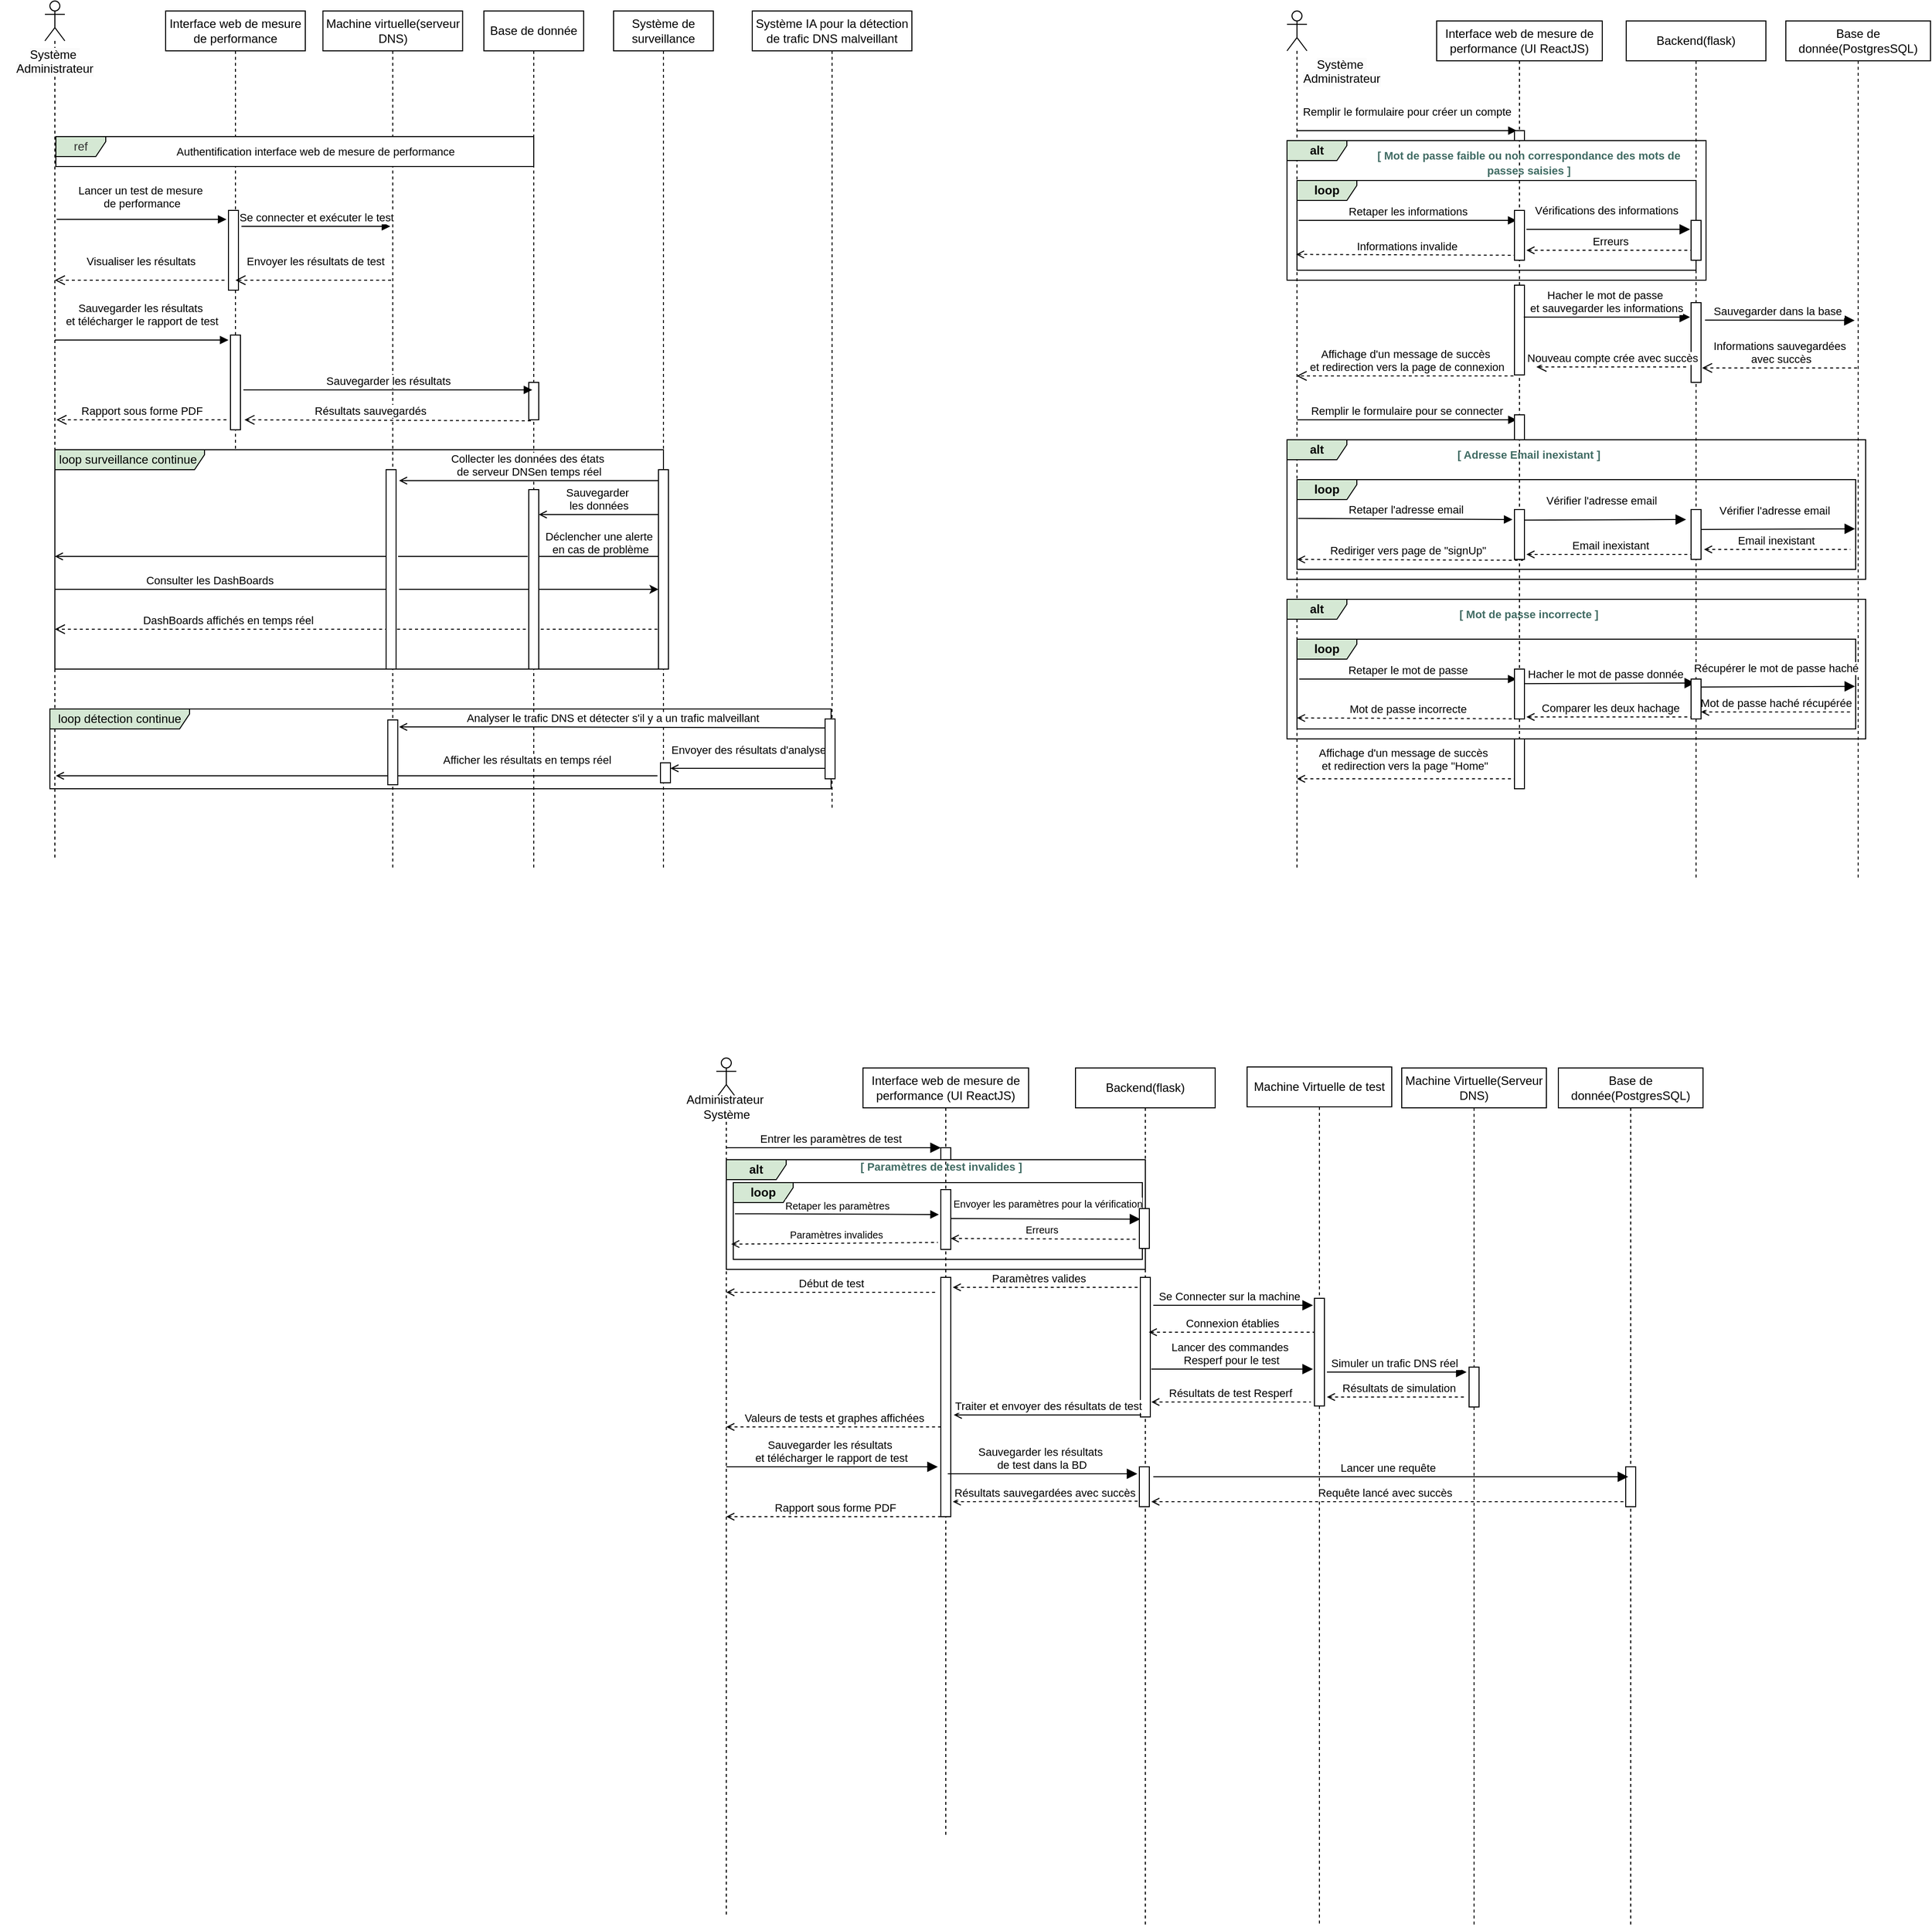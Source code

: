 <mxfile version="24.7.8">
  <diagram name="Page-1" id="2YBvvXClWsGukQMizWep">
    <mxGraphModel dx="3315" dy="1915" grid="1" gridSize="10" guides="1" tooltips="1" connect="1" arrows="1" fold="1" page="1" pageScale="1" pageWidth="850" pageHeight="1100" math="0" shadow="0">
      <root>
        <mxCell id="0" />
        <mxCell id="1" parent="0" />
        <mxCell id="aM9ryv3xv72pqoxQDRHE-5" value="Interface web de mesure de performance" style="shape=umlLifeline;perimeter=lifelinePerimeter;whiteSpace=wrap;html=1;container=0;dropTarget=0;collapsible=0;recursiveResize=0;outlineConnect=0;portConstraint=eastwest;newEdgeStyle={&quot;edgeStyle&quot;:&quot;elbowEdgeStyle&quot;,&quot;elbow&quot;:&quot;vertical&quot;,&quot;curved&quot;:0,&quot;rounded&quot;:0};" parent="1" vertex="1">
          <mxGeometry x="-1244" y="-40" width="140" height="440" as="geometry" />
        </mxCell>
        <mxCell id="0YugQAnFwqk1ILGSHodU-4" value="" style="html=1;points=[[0,0,0,0,5],[0,1,0,0,-5],[1,0,0,0,5],[1,1,0,0,-5]];perimeter=orthogonalPerimeter;outlineConnect=0;targetShapes=umlLifeline;portConstraint=eastwest;newEdgeStyle={&quot;curved&quot;:0,&quot;rounded&quot;:0};" parent="aM9ryv3xv72pqoxQDRHE-5" vertex="1">
          <mxGeometry x="63" y="200" width="10" height="80" as="geometry" />
        </mxCell>
        <mxCell id="0YugQAnFwqk1ILGSHodU-5" value="" style="html=1;points=[[0,0,0,0,5],[0,1,0,0,-5],[1,0,0,0,5],[1,1,0,0,-5]];perimeter=orthogonalPerimeter;outlineConnect=0;targetShapes=umlLifeline;portConstraint=eastwest;newEdgeStyle={&quot;curved&quot;:0,&quot;rounded&quot;:0};" parent="aM9ryv3xv72pqoxQDRHE-5" vertex="1">
          <mxGeometry x="65" y="325" width="10" height="95" as="geometry" />
        </mxCell>
        <mxCell id="_VK_tqBm-G3R0EHeaTmm-1" value="Machine virtuelle(serveur DNS)" style="shape=umlLifeline;perimeter=lifelinePerimeter;whiteSpace=wrap;html=1;container=0;dropTarget=0;collapsible=0;recursiveResize=0;outlineConnect=0;portConstraint=eastwest;newEdgeStyle={&quot;edgeStyle&quot;:&quot;elbowEdgeStyle&quot;,&quot;elbow&quot;:&quot;vertical&quot;,&quot;curved&quot;:0,&quot;rounded&quot;:0};" parent="1" vertex="1">
          <mxGeometry x="-1086.31" y="-40" width="140" height="860" as="geometry" />
        </mxCell>
        <mxCell id="_VK_tqBm-G3R0EHeaTmm-4" value="Base de donnée" style="shape=umlLifeline;perimeter=lifelinePerimeter;whiteSpace=wrap;html=1;container=0;dropTarget=0;collapsible=0;recursiveResize=0;outlineConnect=0;portConstraint=eastwest;newEdgeStyle={&quot;edgeStyle&quot;:&quot;elbowEdgeStyle&quot;,&quot;elbow&quot;:&quot;vertical&quot;,&quot;curved&quot;:0,&quot;rounded&quot;:0};" parent="1" vertex="1">
          <mxGeometry x="-925" y="-40" width="100" height="860" as="geometry" />
        </mxCell>
        <mxCell id="0YugQAnFwqk1ILGSHodU-6" value="" style="html=1;points=[[0,0,0,0,5],[0,1,0,0,-5],[1,0,0,0,5],[1,1,0,0,-5]];perimeter=orthogonalPerimeter;outlineConnect=0;targetShapes=umlLifeline;portConstraint=eastwest;newEdgeStyle={&quot;curved&quot;:0,&quot;rounded&quot;:0};" parent="_VK_tqBm-G3R0EHeaTmm-4" vertex="1">
          <mxGeometry x="45" y="372.5" width="10" height="37.5" as="geometry" />
        </mxCell>
        <mxCell id="_VK_tqBm-G3R0EHeaTmm-6" value="Système de surveillance" style="shape=umlLifeline;perimeter=lifelinePerimeter;whiteSpace=wrap;html=1;container=0;dropTarget=0;collapsible=0;recursiveResize=0;outlineConnect=0;portConstraint=eastwest;newEdgeStyle={&quot;edgeStyle&quot;:&quot;elbowEdgeStyle&quot;,&quot;elbow&quot;:&quot;vertical&quot;,&quot;curved&quot;:0,&quot;rounded&quot;:0};" parent="1" vertex="1">
          <mxGeometry x="-795" y="-40" width="100" height="860" as="geometry" />
        </mxCell>
        <mxCell id="_VK_tqBm-G3R0EHeaTmm-7" value="Système IA pour la détection de trafic DNS malveillant" style="shape=umlLifeline;perimeter=lifelinePerimeter;whiteSpace=wrap;html=1;container=0;dropTarget=0;collapsible=0;recursiveResize=0;outlineConnect=0;portConstraint=eastwest;newEdgeStyle={&quot;edgeStyle&quot;:&quot;elbowEdgeStyle&quot;,&quot;elbow&quot;:&quot;vertical&quot;,&quot;curved&quot;:0,&quot;rounded&quot;:0};" parent="1" vertex="1">
          <mxGeometry x="-656" y="-40" width="160" height="800" as="geometry" />
        </mxCell>
        <mxCell id="_VK_tqBm-G3R0EHeaTmm-14" value="" style="shape=umlLifeline;perimeter=lifelinePerimeter;whiteSpace=wrap;html=1;container=1;dropTarget=0;collapsible=0;recursiveResize=0;outlineConnect=0;portConstraint=eastwest;newEdgeStyle={&quot;curved&quot;:0,&quot;rounded&quot;:0};participant=umlActor;" parent="1" vertex="1">
          <mxGeometry x="-1365" y="-50" width="20" height="860" as="geometry" />
        </mxCell>
        <mxCell id="_VK_tqBm-G3R0EHeaTmm-19" value="&lt;span style=&quot;color: rgb(0, 0, 0); font-family: Helvetica; font-size: 12px; font-style: normal; font-variant-ligatures: normal; font-variant-caps: normal; font-weight: 400; letter-spacing: normal; orphans: 2; text-indent: 0px; text-transform: none; widows: 2; word-spacing: 0px; -webkit-text-stroke-width: 0px; white-space: nowrap; background-color: rgb(251, 251, 251); text-decoration-thickness: initial; text-decoration-style: initial; text-decoration-color: initial; float: none; display: inline !important;&quot;&gt;Système&amp;nbsp;&lt;/span&gt;&lt;div style=&quot;forced-color-adjust: none; color: rgb(0, 0, 0); font-family: Helvetica; font-size: 12px; font-style: normal; font-variant-ligatures: normal; font-variant-caps: normal; font-weight: 400; letter-spacing: normal; orphans: 2; text-indent: 0px; text-transform: none; widows: 2; word-spacing: 0px; -webkit-text-stroke-width: 0px; white-space: nowrap; background-color: rgb(251, 251, 251); text-decoration-thickness: initial; text-decoration-style: initial; text-decoration-color: initial;&quot;&gt;Administrateur&lt;/div&gt;" style="text;whiteSpace=wrap;html=1;align=center;" parent="1" vertex="1">
          <mxGeometry x="-1410" y="-10" width="110" height="50" as="geometry" />
        </mxCell>
        <mxCell id="_VK_tqBm-G3R0EHeaTmm-46" value="Lancer un test de mesure&amp;nbsp;&lt;div&gt;de performance&lt;/div&gt;" style="html=1;verticalAlign=bottom;endArrow=block;curved=0;rounded=0;" parent="1" edge="1">
          <mxGeometry y="7" relative="1" as="geometry">
            <mxPoint x="-1353.269" y="169" as="sourcePoint" />
            <mxPoint x="-1183" y="169" as="targetPoint" />
            <mxPoint as="offset" />
          </mxGeometry>
        </mxCell>
        <mxCell id="_VK_tqBm-G3R0EHeaTmm-47" value="Se connecter et exécuter le test" style="html=1;verticalAlign=bottom;endArrow=block;curved=0;rounded=0;" parent="1" edge="1">
          <mxGeometry relative="1" as="geometry">
            <mxPoint x="-1168" y="176" as="sourcePoint" />
            <mxPoint x="-1018.81" y="176.0" as="targetPoint" />
          </mxGeometry>
        </mxCell>
        <mxCell id="_VK_tqBm-G3R0EHeaTmm-52" value="Envoyer les résultats de test" style="html=1;verticalAlign=bottom;endArrow=open;dashed=1;endSize=8;curved=0;rounded=0;" parent="1" target="aM9ryv3xv72pqoxQDRHE-5" edge="1">
          <mxGeometry x="-0.022" y="-10" relative="1" as="geometry">
            <mxPoint x="-1123" y="230" as="targetPoint" />
            <mxPoint x="-1018" y="230" as="sourcePoint" />
            <mxPoint as="offset" />
          </mxGeometry>
        </mxCell>
        <mxCell id="_VK_tqBm-G3R0EHeaTmm-54" value="Visualiser les résultats" style="html=1;verticalAlign=bottom;endArrow=open;dashed=1;endSize=8;curved=0;rounded=0;" parent="1" target="_VK_tqBm-G3R0EHeaTmm-14" edge="1">
          <mxGeometry x="-0.006" y="-10" relative="1" as="geometry">
            <mxPoint x="-1277" y="300" as="targetPoint" />
            <mxPoint x="-1185" y="230" as="sourcePoint" />
            <Array as="points">
              <mxPoint x="-1205" y="230" />
            </Array>
            <mxPoint as="offset" />
          </mxGeometry>
        </mxCell>
        <mxCell id="_VK_tqBm-G3R0EHeaTmm-55" value="Sauvegarder les résultats&amp;nbsp;&lt;div&gt;et télécharger le rapport de test&lt;/div&gt;" style="html=1;verticalAlign=bottom;endArrow=block;curved=0;rounded=0;" parent="1" source="_VK_tqBm-G3R0EHeaTmm-14" edge="1">
          <mxGeometry x="-0.002" y="10" relative="1" as="geometry">
            <mxPoint x="-1350.999" y="290" as="sourcePoint" />
            <mxPoint x="-1181" y="290" as="targetPoint" />
            <mxPoint as="offset" />
          </mxGeometry>
        </mxCell>
        <mxCell id="_VK_tqBm-G3R0EHeaTmm-56" value="Sauvegarder les résultats" style="html=1;verticalAlign=bottom;endArrow=block;curved=0;rounded=0;" parent="1" edge="1">
          <mxGeometry relative="1" as="geometry">
            <mxPoint x="-1166" y="340" as="sourcePoint" />
            <mxPoint x="-876.5" y="340" as="targetPoint" />
          </mxGeometry>
        </mxCell>
        <mxCell id="_VK_tqBm-G3R0EHeaTmm-60" value="Rapport sous forme PDF" style="html=1;verticalAlign=bottom;endArrow=open;dashed=1;endSize=8;curved=0;rounded=0;" parent="1" edge="1">
          <mxGeometry relative="1" as="geometry">
            <mxPoint x="-1353.409" y="370" as="targetPoint" />
            <mxPoint x="-1183" y="370" as="sourcePoint" />
          </mxGeometry>
        </mxCell>
        <mxCell id="_VK_tqBm-G3R0EHeaTmm-87" value="Analyser le trafic DNS et détecter s&#39;il y a un trafic malveillant" style="html=1;verticalAlign=bottom;endArrow=open;curved=0;rounded=0;endFill=0;exitX=0;exitY=0;exitDx=0;exitDy=5;exitPerimeter=0;" parent="1" edge="1">
          <mxGeometry x="-0.003" relative="1" as="geometry">
            <mxPoint x="-583" y="679" as="sourcePoint" />
            <mxPoint x="-1010" y="678" as="targetPoint" />
            <mxPoint as="offset" />
            <Array as="points">
              <mxPoint x="-862.81" y="678" />
            </Array>
          </mxGeometry>
        </mxCell>
        <mxCell id="_VK_tqBm-G3R0EHeaTmm-89" value="Envoyer des résultats d&#39;analyse" style="html=1;verticalAlign=bottom;endArrow=open;curved=0;rounded=0;endFill=0;entryX=1;entryY=0;entryDx=0;entryDy=5;entryPerimeter=0;" parent="1" edge="1" source="43exueK8Bz6rRykZD80Z-136">
          <mxGeometry x="-0.006" y="-9" relative="1" as="geometry">
            <mxPoint x="-587" y="720.5" as="sourcePoint" />
            <mxPoint x="-738" y="719.5" as="targetPoint" />
            <mxPoint y="-1" as="offset" />
          </mxGeometry>
        </mxCell>
        <mxCell id="_VK_tqBm-G3R0EHeaTmm-90" value="ref" style="shape=umlFrame;whiteSpace=wrap;html=1;pointerEvents=0;width=50;height=20;fillColor=#D5E8D4;fontColor=#333333;strokeColor=#000000;swimlaneFillColor=default;" parent="1" vertex="1">
          <mxGeometry x="-1354" y="86" width="479" height="30" as="geometry" />
        </mxCell>
        <mxCell id="_VK_tqBm-G3R0EHeaTmm-92" value="&lt;span style=&quot;color: rgb(0, 0, 0); font-family: Helvetica; font-size: 11px; font-style: normal; font-variant-ligatures: normal; font-variant-caps: normal; font-weight: 400; letter-spacing: normal; orphans: 2; text-align: center; text-indent: 0px; text-transform: none; widows: 2; word-spacing: 0px; -webkit-text-stroke-width: 0px; white-space: nowrap; background-color: rgb(255, 255, 255); text-decoration-thickness: initial; text-decoration-style: initial; text-decoration-color: initial; display: inline !important; float: none;&quot;&gt;Authentification interface web de mesure de performance&lt;/span&gt;" style="text;whiteSpace=wrap;html=1;" parent="1" vertex="1">
          <mxGeometry x="-1235" y="87" width="217" height="40" as="geometry" />
        </mxCell>
        <mxCell id="_VK_tqBm-G3R0EHeaTmm-106" value="" style="group" parent="1" vertex="1" connectable="0">
          <mxGeometry x="-1365" y="410" width="630" height="220" as="geometry" />
        </mxCell>
        <mxCell id="_VK_tqBm-G3R0EHeaTmm-64" value="Collecter les données des états&amp;nbsp;&lt;div&gt;de serveur DNSen temps réel&lt;/div&gt;" style="html=1;verticalAlign=bottom;endArrow=open;curved=0;rounded=0;endFill=0;" parent="_VK_tqBm-G3R0EHeaTmm-106" edge="1">
          <mxGeometry x="-0.001" relative="1" as="geometry">
            <mxPoint x="615" y="21.0" as="sourcePoint" />
            <mxPoint x="355" y="21" as="targetPoint" />
            <mxPoint as="offset" />
          </mxGeometry>
        </mxCell>
        <mxCell id="_VK_tqBm-G3R0EHeaTmm-72" value="Sauvegarder&amp;nbsp;&lt;div&gt;les données&lt;/div&gt;" style="html=1;verticalAlign=bottom;endArrow=none;curved=0;rounded=0;endFill=0;startArrow=open;startFill=0;exitX=1;exitY=0;exitDx=0;exitDy=5;exitPerimeter=0;" parent="_VK_tqBm-G3R0EHeaTmm-106" edge="1">
          <mxGeometry x="0.004" relative="1" as="geometry">
            <mxPoint x="495" y="55.0" as="sourcePoint" />
            <mxPoint x="615" y="55.0" as="targetPoint" />
            <mxPoint as="offset" />
          </mxGeometry>
        </mxCell>
        <mxCell id="_VK_tqBm-G3R0EHeaTmm-85" value="DashBoards affichés en temps réel&amp;nbsp;" style="html=1;verticalAlign=bottom;endArrow=open;dashed=1;endSize=8;curved=0;rounded=0;" parent="_VK_tqBm-G3R0EHeaTmm-106" edge="1">
          <mxGeometry x="0.426" relative="1" as="geometry">
            <mxPoint x="10" y="170" as="targetPoint" />
            <mxPoint x="620" y="170" as="sourcePoint" />
            <mxPoint as="offset" />
          </mxGeometry>
        </mxCell>
        <mxCell id="_VK_tqBm-G3R0EHeaTmm-86" value="loop surveillance continue&amp;nbsp;" style="shape=umlFrame;whiteSpace=wrap;html=1;pointerEvents=0;width=150;height=20;fillColor=#D5E8D4;" parent="_VK_tqBm-G3R0EHeaTmm-106" vertex="1">
          <mxGeometry x="10" y="-10" width="610" height="220" as="geometry" />
        </mxCell>
        <mxCell id="43exueK8Bz6rRykZD80Z-115" value="&lt;span style=&quot;color: rgba(0, 0, 0, 0); font-family: monospace; font-size: 0px; text-align: start;&quot;&gt;%3CmxGraphModel%3E%3Croot%3E%3CmxCell%20id%3D%220%22%2F%3E%3CmxCell%20id%3D%221%22%20parent%3D%220%22%2F%3E%3CmxCell%20id%3D%222%22%20value%3D%22%22%20style%3D%22html%3D1%3Bpoints%3D%5B%5B0%2C0%2C0%2C0%2C5%5D%2C%5B0%2C1%2C0%2C0%2C-5%5D%2C%5B1%2C0%2C0%2C0%2C5%5D%2C%5B1%2C1%2C0%2C0%2C-5%5D%5D%3Bperimeter%3DorthogonalPerimeter%3BoutlineConnect%3D0%3BtargetShapes%3DumlLifeline%3BportConstraint%3Deastwest%3BnewEdgeStyle%3D%7B%26quot%3Bcurved%26quot%3B%3A0%2C%26quot%3Brounded%26quot%3B%3A0%7D%3B%22%20vertex%3D%221%22%20parent%3D%221%22%3E%3CmxGeometry%20x%3D%22-1026%22%20y%3D%22430%22%20width%3D%2210%22%20height%3D%2250%22%20as%3D%22geometry%22%2F%3E%3C%2FmxCell%3E%3C%2Froot%3E%3C%2FmxGraphModel%3E&lt;/span&gt;" style="html=1;points=[[0,0,0,0,5],[0,1,0,0,-5],[1,0,0,0,5],[1,1,0,0,-5]];perimeter=orthogonalPerimeter;outlineConnect=0;targetShapes=umlLifeline;portConstraint=eastwest;newEdgeStyle={&quot;curved&quot;:0,&quot;rounded&quot;:0};" vertex="1" parent="_VK_tqBm-G3R0EHeaTmm-106">
          <mxGeometry x="342" y="10" width="10" height="200" as="geometry" />
        </mxCell>
        <mxCell id="_VK_tqBm-G3R0EHeaTmm-100" value="Déclencher une alerte&lt;div&gt;&amp;nbsp;en cas de problème&lt;/div&gt;" style="html=1;verticalAlign=bottom;endArrow=open;curved=0;rounded=0;endFill=0;" parent="_VK_tqBm-G3R0EHeaTmm-106" edge="1">
          <mxGeometry x="-1" y="213" relative="1" as="geometry">
            <mxPoint x="342" y="97" as="sourcePoint" />
            <mxPoint x="10" y="97" as="targetPoint" />
            <mxPoint x="213" y="-211" as="offset" />
          </mxGeometry>
        </mxCell>
        <mxCell id="_VK_tqBm-G3R0EHeaTmm-82" value="Consulter les DashBoards" style="html=1;verticalAlign=bottom;endArrow=none;curved=0;rounded=0;endFill=0;" parent="_VK_tqBm-G3R0EHeaTmm-106" edge="1" target="43exueK8Bz6rRykZD80Z-115">
          <mxGeometry x="-0.066" relative="1" as="geometry">
            <mxPoint x="10" y="130" as="sourcePoint" />
            <mxPoint x="335" y="130" as="targetPoint" />
            <mxPoint as="offset" />
          </mxGeometry>
        </mxCell>
        <mxCell id="43exueK8Bz6rRykZD80Z-116" value="" style="html=1;points=[[0,0,0,0,5],[0,1,0,0,-5],[1,0,0,0,5],[1,1,0,0,-5]];perimeter=orthogonalPerimeter;outlineConnect=0;targetShapes=umlLifeline;portConstraint=eastwest;newEdgeStyle={&quot;curved&quot;:0,&quot;rounded&quot;:0};" vertex="1" parent="_VK_tqBm-G3R0EHeaTmm-106">
          <mxGeometry x="485" y="30" width="10" height="180" as="geometry" />
        </mxCell>
        <mxCell id="43exueK8Bz6rRykZD80Z-117" value="&lt;span style=&quot;color: rgba(0, 0, 0, 0); font-family: monospace; font-size: 0px; text-align: start;&quot;&gt;%3CmxGraphModel%3E%3Croot%3E%3CmxCell%20id%3D%220%22%2F%3E%3CmxCell%20id%3D%221%22%20parent%3D%220%22%2F%3E%3CmxCell%20id%3D%222%22%20value%3D%22%22%20style%3D%22html%3D1%3Bpoints%3D%5B%5B0%2C0%2C0%2C0%2C5%5D%2C%5B0%2C1%2C0%2C0%2C-5%5D%2C%5B1%2C0%2C0%2C0%2C5%5D%2C%5B1%2C1%2C0%2C0%2C-5%5D%5D%3Bperimeter%3DorthogonalPerimeter%3BoutlineConnect%3D0%3BtargetShapes%3DumlLifeline%3BportConstraint%3Deastwest%3BnewEdgeStyle%3D%7B%26quot%3Bcurved%26quot%3B%3A0%2C%26quot%3Brounded%26quot%3B%3A0%7D%3B%22%20vertex%3D%221%22%20parent%3D%221%22%3E%3CmxGeometry%20x%3D%22-1026%22%20y%3D%22430%22%20width%3D%2210%22%20height%3D%2250%22%20as%3D%22geometry%22%2F%3E%3C%2FmxCell%3E%3C%2Froot%3E%3C%2FmxGraphModel%3E&lt;/span&gt;" style="html=1;points=[[0,0,0,0,5],[0,1,0,0,-5],[1,0,0,0,5],[1,1,0,0,-5]];perimeter=orthogonalPerimeter;outlineConnect=0;targetShapes=umlLifeline;portConstraint=eastwest;newEdgeStyle={&quot;curved&quot;:0,&quot;rounded&quot;:0};" vertex="1" parent="_VK_tqBm-G3R0EHeaTmm-106">
          <mxGeometry x="615" y="10" width="10" height="200" as="geometry" />
        </mxCell>
        <mxCell id="43exueK8Bz6rRykZD80Z-120" value="" style="html=1;verticalAlign=bottom;endArrow=classic;curved=0;rounded=0;endFill=1;" edge="1" parent="_VK_tqBm-G3R0EHeaTmm-106">
          <mxGeometry x="0.077" relative="1" as="geometry">
            <mxPoint x="495" y="130" as="sourcePoint" />
            <mxPoint x="615" y="130" as="targetPoint" />
            <mxPoint as="offset" />
            <Array as="points" />
          </mxGeometry>
        </mxCell>
        <mxCell id="43exueK8Bz6rRykZD80Z-134" value="" style="html=1;verticalAlign=bottom;endArrow=none;curved=0;rounded=0;endFill=0;" edge="1" parent="_VK_tqBm-G3R0EHeaTmm-106">
          <mxGeometry x="0.077" relative="1" as="geometry">
            <mxPoint x="354" y="97" as="sourcePoint" />
            <mxPoint x="484" y="97" as="targetPoint" />
            <mxPoint as="offset" />
            <Array as="points" />
          </mxGeometry>
        </mxCell>
        <mxCell id="43exueK8Bz6rRykZD80Z-135" value="" style="html=1;verticalAlign=bottom;endArrow=none;curved=0;rounded=0;endFill=0;" edge="1" parent="_VK_tqBm-G3R0EHeaTmm-106">
          <mxGeometry x="0.077" relative="1" as="geometry">
            <mxPoint x="495" y="97" as="sourcePoint" />
            <mxPoint x="615" y="97" as="targetPoint" />
            <mxPoint as="offset" />
            <Array as="points" />
          </mxGeometry>
        </mxCell>
        <mxCell id="_VK_tqBm-G3R0EHeaTmm-107" value="loop détection continue" style="shape=umlFrame;whiteSpace=wrap;html=1;pointerEvents=0;width=140;height=20;fillColor=#D5E8D4;" parent="1" vertex="1">
          <mxGeometry x="-1360" y="660" width="783" height="80" as="geometry" />
        </mxCell>
        <mxCell id="0YugQAnFwqk1ILGSHodU-3" value="Résultats sauvegardés" style="html=1;verticalAlign=bottom;endArrow=open;dashed=1;endSize=8;curved=0;rounded=0;" parent="1" edge="1">
          <mxGeometry x="0.123" relative="1" as="geometry">
            <mxPoint x="-1165" y="370" as="targetPoint" />
            <mxPoint x="-878" y="371" as="sourcePoint" />
            <mxPoint as="offset" />
          </mxGeometry>
        </mxCell>
        <mxCell id="0YugQAnFwqk1ILGSHodU-38" value="Interface web de mesure de performance (UI ReactJS)" style="shape=umlLifeline;perimeter=lifelinePerimeter;whiteSpace=wrap;html=1;container=0;dropTarget=0;collapsible=0;recursiveResize=0;outlineConnect=0;portConstraint=eastwest;newEdgeStyle={&quot;edgeStyle&quot;:&quot;elbowEdgeStyle&quot;,&quot;elbow&quot;:&quot;vertical&quot;,&quot;curved&quot;:0,&quot;rounded&quot;:0};" parent="1" vertex="1">
          <mxGeometry x="30" y="-30" width="166" height="770" as="geometry" />
        </mxCell>
        <mxCell id="0YugQAnFwqk1ILGSHodU-110" value="" style="html=1;points=[[0,0,0,0,5],[0,1,0,0,-5],[1,0,0,0,5],[1,1,0,0,-5]];perimeter=orthogonalPerimeter;outlineConnect=0;targetShapes=umlLifeline;portConstraint=eastwest;newEdgeStyle={&quot;curved&quot;:0,&quot;rounded&quot;:0};" parent="0YugQAnFwqk1ILGSHodU-38" vertex="1">
          <mxGeometry x="78" y="265" width="10" height="90" as="geometry" />
        </mxCell>
        <mxCell id="0YugQAnFwqk1ILGSHodU-41" value="Backend(flask)" style="shape=umlLifeline;perimeter=lifelinePerimeter;whiteSpace=wrap;html=1;container=0;dropTarget=0;collapsible=0;recursiveResize=0;outlineConnect=0;portConstraint=eastwest;newEdgeStyle={&quot;edgeStyle&quot;:&quot;elbowEdgeStyle&quot;,&quot;elbow&quot;:&quot;vertical&quot;,&quot;curved&quot;:0,&quot;rounded&quot;:0};" parent="1" vertex="1">
          <mxGeometry x="220.0" y="-30" width="140" height="860" as="geometry" />
        </mxCell>
        <mxCell id="0YugQAnFwqk1ILGSHodU-106" value="" style="html=1;points=[[0,0,0,0,5],[0,1,0,0,-5],[1,0,0,0,5],[1,1,0,0,-5]];perimeter=orthogonalPerimeter;outlineConnect=0;targetShapes=umlLifeline;portConstraint=eastwest;newEdgeStyle={&quot;curved&quot;:0,&quot;rounded&quot;:0};" parent="0YugQAnFwqk1ILGSHodU-41" vertex="1">
          <mxGeometry x="65.0" y="282.5" width="10" height="80" as="geometry" />
        </mxCell>
        <mxCell id="0YugQAnFwqk1ILGSHodU-42" value="Base de donnée(PostgresSQL)" style="shape=umlLifeline;perimeter=lifelinePerimeter;whiteSpace=wrap;html=1;container=0;dropTarget=0;collapsible=0;recursiveResize=0;outlineConnect=0;portConstraint=eastwest;newEdgeStyle={&quot;edgeStyle&quot;:&quot;elbowEdgeStyle&quot;,&quot;elbow&quot;:&quot;vertical&quot;,&quot;curved&quot;:0,&quot;rounded&quot;:0};" parent="1" vertex="1">
          <mxGeometry x="380" y="-30" width="145" height="860" as="geometry" />
        </mxCell>
        <mxCell id="0YugQAnFwqk1ILGSHodU-46" value="" style="shape=umlLifeline;perimeter=lifelinePerimeter;whiteSpace=wrap;html=1;container=1;dropTarget=0;collapsible=0;recursiveResize=0;outlineConnect=0;portConstraint=eastwest;newEdgeStyle={&quot;curved&quot;:0,&quot;rounded&quot;:0};participant=umlActor;" parent="1" vertex="1">
          <mxGeometry x="-120" y="-40" width="20" height="860" as="geometry" />
        </mxCell>
        <mxCell id="0YugQAnFwqk1ILGSHodU-47" value="&lt;span style=&quot;color: rgb(0, 0, 0); font-family: Helvetica; font-size: 12px; font-style: normal; font-variant-ligatures: normal; font-variant-caps: normal; font-weight: 400; letter-spacing: normal; orphans: 2; text-indent: 0px; text-transform: none; widows: 2; word-spacing: 0px; -webkit-text-stroke-width: 0px; white-space: nowrap; background-color: rgb(251, 251, 251); text-decoration-thickness: initial; text-decoration-style: initial; text-decoration-color: initial; float: none; display: inline !important;&quot;&gt;Système&amp;nbsp;&lt;/span&gt;&lt;div style=&quot;forced-color-adjust: none; color: rgb(0, 0, 0); font-family: Helvetica; font-size: 12px; font-style: normal; font-variant-ligatures: normal; font-variant-caps: normal; font-weight: 400; letter-spacing: normal; orphans: 2; text-indent: 0px; text-transform: none; widows: 2; word-spacing: 0px; -webkit-text-stroke-width: 0px; white-space: nowrap; background-color: rgb(251, 251, 251); text-decoration-thickness: initial; text-decoration-style: initial; text-decoration-color: initial;&quot;&gt;Administrateur&lt;/div&gt;" style="text;whiteSpace=wrap;html=1;align=center;" parent="1" vertex="1">
          <mxGeometry x="-120" width="110" height="50" as="geometry" />
        </mxCell>
        <mxCell id="0YugQAnFwqk1ILGSHodU-48" value="Remplir le formulaire pour créer un compte" style="html=1;verticalAlign=bottom;endArrow=block;curved=0;rounded=0;" parent="1" source="0YugQAnFwqk1ILGSHodU-46" edge="1">
          <mxGeometry y="10" relative="1" as="geometry">
            <mxPoint x="-59.999" y="80" as="sourcePoint" />
            <mxPoint x="110.27" y="80" as="targetPoint" />
            <mxPoint as="offset" />
          </mxGeometry>
        </mxCell>
        <mxCell id="0YugQAnFwqk1ILGSHodU-50" value="Hacher le mot de passe&amp;nbsp;&lt;div&gt;et sauvegarder les informations&lt;/div&gt;" style="html=1;verticalAlign=bottom;endArrow=block;endSize=8;curved=0;rounded=0;endFill=1;" parent="1" edge="1">
          <mxGeometry x="-0.013" relative="1" as="geometry">
            <mxPoint x="284" y="267" as="targetPoint" />
            <mxPoint x="117.333" y="267" as="sourcePoint" />
            <mxPoint as="offset" />
          </mxGeometry>
        </mxCell>
        <mxCell id="0YugQAnFwqk1ILGSHodU-68" value="&lt;b&gt;alt&lt;/b&gt;" style="shape=umlFrame;whiteSpace=wrap;html=1;pointerEvents=0;width=60;height=20;fillColor=#D5E8D4;" parent="1" vertex="1">
          <mxGeometry x="-120" y="90" width="420" height="140" as="geometry" />
        </mxCell>
        <mxCell id="0YugQAnFwqk1ILGSHodU-70" style="edgeStyle=orthogonalEdgeStyle;rounded=0;orthogonalLoop=1;jettySize=auto;html=1;exitX=0.5;exitY=1;exitDx=0;exitDy=0;" parent="1" source="0YugQAnFwqk1ILGSHodU-47" target="0YugQAnFwqk1ILGSHodU-47" edge="1">
          <mxGeometry relative="1" as="geometry" />
        </mxCell>
        <mxCell id="0YugQAnFwqk1ILGSHodU-73" value="Sauvegarder dans la base&amp;nbsp;" style="html=1;verticalAlign=bottom;endArrow=block;endSize=8;curved=0;rounded=0;endFill=1;" parent="1" edge="1">
          <mxGeometry x="-0.013" relative="1" as="geometry">
            <mxPoint x="449" y="270.33" as="targetPoint" />
            <mxPoint x="299" y="270" as="sourcePoint" />
            <mxPoint as="offset" />
          </mxGeometry>
        </mxCell>
        <mxCell id="0YugQAnFwqk1ILGSHodU-74" value="&lt;b&gt;loop&lt;/b&gt;" style="shape=umlFrame;whiteSpace=wrap;html=1;pointerEvents=0;width=60;height=20;fillColor=#D5E8D4;" parent="1" vertex="1">
          <mxGeometry x="-110" y="130" width="400" height="90" as="geometry" />
        </mxCell>
        <mxCell id="0YugQAnFwqk1ILGSHodU-75" value="Retaper les informations" style="html=1;verticalAlign=bottom;endArrow=block;curved=0;rounded=0;exitX=0.004;exitY=0.444;exitDx=0;exitDy=0;exitPerimeter=0;" parent="1" source="0YugQAnFwqk1ILGSHodU-74" edge="1">
          <mxGeometry x="0.0" relative="1" as="geometry">
            <mxPoint x="-100" y="170" as="sourcePoint" />
            <mxPoint x="110" y="170" as="targetPoint" />
            <mxPoint as="offset" />
          </mxGeometry>
        </mxCell>
        <mxCell id="0YugQAnFwqk1ILGSHodU-76" value="Vérifications des informations" style="html=1;verticalAlign=bottom;endArrow=block;endSize=8;curved=0;rounded=0;endFill=1;exitX=1.2;exitY=0.38;exitDx=0;exitDy=0;exitPerimeter=0;" parent="1" source="0YugQAnFwqk1ILGSHodU-108" edge="1">
          <mxGeometry x="-0.022" y="10" relative="1" as="geometry">
            <mxPoint x="284" y="179" as="targetPoint" />
            <mxPoint x="124" y="179" as="sourcePoint" />
            <mxPoint as="offset" />
          </mxGeometry>
        </mxCell>
        <mxCell id="0YugQAnFwqk1ILGSHodU-77" value="Erreurs" style="html=1;verticalAlign=bottom;endArrow=none;endSize=8;curved=0;rounded=0;endFill=0;entryX=0.999;entryY=0.548;entryDx=0;entryDy=0;entryPerimeter=0;startArrow=open;startFill=0;dashed=1;" parent="1" edge="1">
          <mxGeometry x="-0.019" relative="1" as="geometry">
            <mxPoint x="290" y="200" as="targetPoint" />
            <mxPoint x="120" y="200" as="sourcePoint" />
            <mxPoint as="offset" />
          </mxGeometry>
        </mxCell>
        <mxCell id="0YugQAnFwqk1ILGSHodU-79" value="Informations invalide" style="html=1;verticalAlign=bottom;endArrow=none;endSize=8;curved=0;rounded=0;endFill=0;entryX=0.999;entryY=0.548;entryDx=0;entryDy=0;entryPerimeter=0;startArrow=open;startFill=0;dashed=1;exitX=0;exitY=0.768;exitDx=0;exitDy=0;exitPerimeter=0;" parent="1" edge="1">
          <mxGeometry x="-0.019" relative="1" as="geometry">
            <mxPoint x="115.67" y="205" as="targetPoint" />
            <mxPoint x="-111" y="204.12" as="sourcePoint" />
            <mxPoint as="offset" />
          </mxGeometry>
        </mxCell>
        <mxCell id="0YugQAnFwqk1ILGSHodU-80" value="Informations sauvegardées&amp;nbsp;&lt;div&gt;avec succès&lt;/div&gt;" style="html=1;verticalAlign=bottom;endArrow=open;endSize=8;curved=0;rounded=0;endFill=0;dashed=1;" parent="1" edge="1">
          <mxGeometry x="-0.013" relative="1" as="geometry">
            <mxPoint x="296" y="318" as="targetPoint" />
            <mxPoint x="451.373" y="318" as="sourcePoint" />
            <mxPoint as="offset" />
          </mxGeometry>
        </mxCell>
        <mxCell id="0YugQAnFwqk1ILGSHodU-81" value="Nouveau compte crée avec succès" style="html=1;verticalAlign=bottom;endArrow=open;endSize=8;curved=0;rounded=0;endFill=0;dashed=1;" parent="1" edge="1">
          <mxGeometry x="-0.013" relative="1" as="geometry">
            <mxPoint x="130" y="317" as="targetPoint" />
            <mxPoint x="280" y="317" as="sourcePoint" />
            <mxPoint as="offset" />
          </mxGeometry>
        </mxCell>
        <mxCell id="0YugQAnFwqk1ILGSHodU-82" value="Affichage d&#39;un message de succès&amp;nbsp;&lt;div&gt;et redirection vers la page de connexion&lt;br&gt;&lt;/div&gt;" style="html=1;verticalAlign=bottom;endArrow=open;endSize=8;curved=0;rounded=0;endFill=0;dashed=1;" parent="1" edge="1">
          <mxGeometry x="-0.013" relative="1" as="geometry">
            <mxPoint x="-110.37" y="326.0" as="targetPoint" />
            <mxPoint x="107.003" y="326" as="sourcePoint" />
            <mxPoint as="offset" />
          </mxGeometry>
        </mxCell>
        <mxCell id="0YugQAnFwqk1ILGSHodU-83" value="Remplir le formulaire pour se connecter" style="html=1;verticalAlign=bottom;endArrow=block;curved=0;rounded=0;" parent="1" edge="1">
          <mxGeometry x="-0.001" relative="1" as="geometry">
            <mxPoint x="-110" y="370" as="sourcePoint" />
            <mxPoint x="110.27" y="370" as="targetPoint" />
            <mxPoint as="offset" />
          </mxGeometry>
        </mxCell>
        <mxCell id="0YugQAnFwqk1ILGSHodU-84" value="&lt;b&gt;alt&lt;/b&gt;" style="shape=umlFrame;whiteSpace=wrap;html=1;pointerEvents=0;width=60;height=20;fillColor=#D5E8D4;" parent="1" vertex="1">
          <mxGeometry x="-120" y="390" width="580" height="140" as="geometry" />
        </mxCell>
        <mxCell id="0YugQAnFwqk1ILGSHodU-85" value="&lt;b&gt;&lt;font color=&quot;#406b63&quot; style=&quot;font-size: 11px;&quot;&gt;[ Adresse Email inexistant ]&lt;/font&gt;&lt;/b&gt;" style="text;html=1;align=center;verticalAlign=middle;whiteSpace=wrap;rounded=0;" parent="1" vertex="1">
          <mxGeometry x="-35" y="390" width="315" height="30" as="geometry" />
        </mxCell>
        <mxCell id="0YugQAnFwqk1ILGSHodU-86" value="&lt;b&gt;loop&lt;/b&gt;" style="shape=umlFrame;whiteSpace=wrap;html=1;pointerEvents=0;width=60;height=20;fillColor=#D5E8D4;" parent="1" vertex="1">
          <mxGeometry x="-110" y="430" width="560" height="90" as="geometry" />
        </mxCell>
        <mxCell id="0YugQAnFwqk1ILGSHodU-87" value="Retaper l&#39;adresse email" style="html=1;verticalAlign=bottom;endArrow=block;curved=0;rounded=0;exitX=0.002;exitY=0.432;exitDx=0;exitDy=0;exitPerimeter=0;" parent="1" source="0YugQAnFwqk1ILGSHodU-86" edge="1">
          <mxGeometry x="0.0" relative="1" as="geometry">
            <mxPoint x="-101.76" y="469.96" as="sourcePoint" />
            <mxPoint x="106" y="470" as="targetPoint" />
            <mxPoint as="offset" />
          </mxGeometry>
        </mxCell>
        <mxCell id="0YugQAnFwqk1ILGSHodU-88" value="Vérifier l&#39;adresse email&amp;nbsp;" style="html=1;verticalAlign=bottom;endArrow=block;endSize=8;curved=0;rounded=0;endFill=1;entryX=0.999;entryY=0.548;entryDx=0;entryDy=0;entryPerimeter=0;" parent="1" target="0YugQAnFwqk1ILGSHodU-86" edge="1">
          <mxGeometry x="0.004" y="10" relative="1" as="geometry">
            <mxPoint x="280" y="480" as="targetPoint" />
            <mxPoint x="290" y="480" as="sourcePoint" />
            <mxPoint as="offset" />
          </mxGeometry>
        </mxCell>
        <mxCell id="0YugQAnFwqk1ILGSHodU-89" value="Email inexistant" style="html=1;verticalAlign=bottom;endArrow=none;endSize=8;curved=0;rounded=0;endFill=0;entryX=0.999;entryY=0.548;entryDx=0;entryDy=0;entryPerimeter=0;startArrow=open;startFill=0;dashed=1;" parent="1" edge="1">
          <mxGeometry x="-0.019" relative="1" as="geometry">
            <mxPoint x="444.67" y="500" as="targetPoint" />
            <mxPoint x="298" y="500" as="sourcePoint" />
            <mxPoint as="offset" />
          </mxGeometry>
        </mxCell>
        <mxCell id="0YugQAnFwqk1ILGSHodU-90" value="Rediriger vers page de &quot;signUp&quot;" style="html=1;verticalAlign=bottom;endArrow=none;endSize=8;curved=0;rounded=0;endFill=0;entryX=0.999;entryY=0.548;entryDx=0;entryDy=0;entryPerimeter=0;startArrow=open;startFill=0;dashed=1;exitX=0;exitY=0.768;exitDx=0;exitDy=0;exitPerimeter=0;" parent="1" edge="1">
          <mxGeometry x="-0.019" relative="1" as="geometry">
            <mxPoint x="116.67" y="510.88" as="targetPoint" />
            <mxPoint x="-110" y="510.0" as="sourcePoint" />
            <mxPoint as="offset" />
          </mxGeometry>
        </mxCell>
        <mxCell id="0YugQAnFwqk1ILGSHodU-92" value="Vérifier l&#39;adresse email" style="html=1;verticalAlign=bottom;endArrow=block;endSize=8;curved=0;rounded=0;endFill=1;" parent="1" edge="1">
          <mxGeometry x="-0.022" y="10" relative="1" as="geometry">
            <mxPoint x="280" y="470" as="targetPoint" />
            <mxPoint x="113.333" y="470.58" as="sourcePoint" />
            <mxPoint as="offset" />
          </mxGeometry>
        </mxCell>
        <mxCell id="0YugQAnFwqk1ILGSHodU-93" value="Email inexistant" style="html=1;verticalAlign=bottom;endArrow=none;endSize=8;curved=0;rounded=0;endFill=0;entryX=0.999;entryY=0.548;entryDx=0;entryDy=0;entryPerimeter=0;startArrow=open;startFill=0;dashed=1;" parent="1" edge="1">
          <mxGeometry x="-0.019" relative="1" as="geometry">
            <mxPoint x="290" y="505" as="targetPoint" />
            <mxPoint x="120" y="505" as="sourcePoint" />
            <mxPoint as="offset" />
          </mxGeometry>
        </mxCell>
        <mxCell id="0YugQAnFwqk1ILGSHodU-94" value="&lt;b&gt;alt&lt;/b&gt;" style="shape=umlFrame;whiteSpace=wrap;html=1;pointerEvents=0;width=60;height=20;fillColor=#D5E8D4;" parent="1" vertex="1">
          <mxGeometry x="-120" y="550" width="580" height="140" as="geometry" />
        </mxCell>
        <mxCell id="0YugQAnFwqk1ILGSHodU-95" value="&lt;b&gt;&lt;font color=&quot;#406b63&quot; style=&quot;font-size: 11px;&quot;&gt;[ Mot de passe incorrecte ]&lt;/font&gt;&lt;/b&gt;" style="text;html=1;align=center;verticalAlign=middle;whiteSpace=wrap;rounded=0;" parent="1" vertex="1">
          <mxGeometry x="-35" y="550" width="315" height="30" as="geometry" />
        </mxCell>
        <mxCell id="0YugQAnFwqk1ILGSHodU-96" value="&lt;b&gt;loop&lt;/b&gt;" style="shape=umlFrame;whiteSpace=wrap;html=1;pointerEvents=0;width=60;height=20;fillColor=#D5E8D4;" parent="1" vertex="1">
          <mxGeometry x="-110" y="590" width="560" height="90" as="geometry" />
        </mxCell>
        <mxCell id="0YugQAnFwqk1ILGSHodU-97" value="Retaper le mot de passe" style="html=1;verticalAlign=bottom;endArrow=block;curved=0;rounded=0;exitX=0.004;exitY=0.444;exitDx=0;exitDy=0;exitPerimeter=0;" parent="1" source="0YugQAnFwqk1ILGSHodU-96" edge="1">
          <mxGeometry x="0.0" relative="1" as="geometry">
            <mxPoint x="-90" y="630" as="sourcePoint" />
            <mxPoint x="110" y="630" as="targetPoint" />
            <mxPoint as="offset" />
          </mxGeometry>
        </mxCell>
        <mxCell id="0YugQAnFwqk1ILGSHodU-98" value="Récupérer le mot de passe haché" style="html=1;verticalAlign=bottom;endArrow=block;endSize=8;curved=0;rounded=0;endFill=1;entryX=0.999;entryY=0.548;entryDx=0;entryDy=0;entryPerimeter=0;" parent="1" edge="1">
          <mxGeometry x="0.004" y="10" relative="1" as="geometry">
            <mxPoint x="449.44" y="637.32" as="targetPoint" />
            <mxPoint x="290" y="638" as="sourcePoint" />
            <mxPoint as="offset" />
          </mxGeometry>
        </mxCell>
        <mxCell id="0YugQAnFwqk1ILGSHodU-99" value="Mot de passe haché récupérée" style="html=1;verticalAlign=bottom;endArrow=none;endSize=8;curved=0;rounded=0;endFill=0;entryX=0.999;entryY=0.548;entryDx=0;entryDy=0;entryPerimeter=0;startArrow=open;startFill=0;dashed=1;" parent="1" source="0YugQAnFwqk1ILGSHodU-115" edge="1">
          <mxGeometry x="-0.019" relative="1" as="geometry">
            <mxPoint x="446.67" y="663" as="targetPoint" />
            <mxPoint x="290" y="663" as="sourcePoint" />
            <mxPoint as="offset" />
          </mxGeometry>
        </mxCell>
        <mxCell id="0YugQAnFwqk1ILGSHodU-100" value="Mot de passe incorrecte" style="html=1;verticalAlign=bottom;endArrow=none;endSize=8;curved=0;rounded=0;endFill=0;entryX=0.999;entryY=0.548;entryDx=0;entryDy=0;entryPerimeter=0;startArrow=open;startFill=0;dashed=1;exitX=0;exitY=0.768;exitDx=0;exitDy=0;exitPerimeter=0;" parent="1" edge="1">
          <mxGeometry x="-0.019" relative="1" as="geometry">
            <mxPoint x="116.67" y="669.88" as="targetPoint" />
            <mxPoint x="-110" y="669.0" as="sourcePoint" />
            <mxPoint as="offset" />
          </mxGeometry>
        </mxCell>
        <mxCell id="0YugQAnFwqk1ILGSHodU-101" value="Hacher le mot de passe donnée" style="html=1;verticalAlign=bottom;endArrow=block;endSize=8;curved=0;rounded=0;endFill=1;entryX=0.999;entryY=0.548;entryDx=0;entryDy=0;entryPerimeter=0;" parent="1" edge="1">
          <mxGeometry x="-0.019" relative="1" as="geometry">
            <mxPoint x="289" y="634" as="targetPoint" />
            <mxPoint x="112.333" y="634.58" as="sourcePoint" />
            <mxPoint as="offset" />
          </mxGeometry>
        </mxCell>
        <mxCell id="0YugQAnFwqk1ILGSHodU-102" value="Comparer les deux hachage" style="html=1;verticalAlign=bottom;endArrow=none;endSize=8;curved=0;rounded=0;endFill=0;entryX=0.999;entryY=0.548;entryDx=0;entryDy=0;entryPerimeter=0;startArrow=open;startFill=0;dashed=1;" parent="1" edge="1">
          <mxGeometry x="-0.019" relative="1" as="geometry">
            <mxPoint x="290" y="668" as="targetPoint" />
            <mxPoint x="120" y="668" as="sourcePoint" />
            <mxPoint as="offset" />
          </mxGeometry>
        </mxCell>
        <mxCell id="0YugQAnFwqk1ILGSHodU-103" value="" style="html=1;verticalAlign=bottom;endArrow=open;curved=0;rounded=0;dashed=1;endFill=0;" parent="1" edge="1">
          <mxGeometry x="-0.001" relative="1" as="geometry">
            <mxPoint x="110.41" y="730" as="sourcePoint" />
            <mxPoint x="-109.999" y="730" as="targetPoint" />
            <mxPoint as="offset" />
          </mxGeometry>
        </mxCell>
        <mxCell id="0YugQAnFwqk1ILGSHodU-104" value="&lt;span style=&quot;color: rgb(0, 0, 0); font-family: Helvetica; font-size: 11px; font-style: normal; font-variant-ligatures: normal; font-variant-caps: normal; font-weight: 400; letter-spacing: normal; orphans: 2; text-align: center; text-indent: 0px; text-transform: none; widows: 2; word-spacing: 0px; -webkit-text-stroke-width: 0px; white-space: nowrap; background-color: rgb(255, 255, 255); text-decoration-thickness: initial; text-decoration-style: initial; text-decoration-color: initial; display: inline !important; float: none;&quot;&gt;Affichage d&#39;un message de succès&amp;nbsp;&lt;/span&gt;&lt;div style=&quot;forced-color-adjust: none; color: rgb(0, 0, 0); font-family: Helvetica; font-size: 11px; font-style: normal; font-variant-ligatures: normal; font-variant-caps: normal; font-weight: 400; letter-spacing: normal; orphans: 2; text-align: center; text-indent: 0px; text-transform: none; widows: 2; word-spacing: 0px; -webkit-text-stroke-width: 0px; white-space: nowrap; text-decoration-thickness: initial; text-decoration-style: initial; text-decoration-color: initial;&quot;&gt;et redirection vers la page &quot;Home&quot;&lt;/div&gt;" style="text;whiteSpace=wrap;html=1;" parent="1" vertex="1">
          <mxGeometry x="-90" y="690" width="230" height="50" as="geometry" />
        </mxCell>
        <mxCell id="0YugQAnFwqk1ILGSHodU-72" value="&lt;b&gt;&lt;font color=&quot;#406b63&quot; style=&quot;font-size: 11px;&quot;&gt;[ Mot de passe faible ou non correspondance des mots de passes saisies ]&lt;/font&gt;&lt;/b&gt;" style="text;html=1;align=center;verticalAlign=middle;whiteSpace=wrap;rounded=0;" parent="1" vertex="1">
          <mxGeometry x="-35" y="97" width="315" height="30" as="geometry" />
        </mxCell>
        <mxCell id="0YugQAnFwqk1ILGSHodU-105" value="" style="html=1;points=[[0,0,0,0,5],[0,1,0,0,-5],[1,0,0,0,5],[1,1,0,0,-5]];perimeter=orthogonalPerimeter;outlineConnect=0;targetShapes=umlLifeline;portConstraint=eastwest;newEdgeStyle={&quot;curved&quot;:0,&quot;rounded&quot;:0};" parent="1" vertex="1">
          <mxGeometry x="108" y="80" width="10" height="10" as="geometry" />
        </mxCell>
        <mxCell id="0YugQAnFwqk1ILGSHodU-108" value="" style="html=1;points=[[0,0,0,0,5],[0,1,0,0,-5],[1,0,0,0,5],[1,1,0,0,-5]];perimeter=orthogonalPerimeter;outlineConnect=0;targetShapes=umlLifeline;portConstraint=eastwest;newEdgeStyle={&quot;curved&quot;:0,&quot;rounded&quot;:0};" parent="1" vertex="1">
          <mxGeometry x="108" y="160" width="10" height="50" as="geometry" />
        </mxCell>
        <mxCell id="0YugQAnFwqk1ILGSHodU-109" value="" style="html=1;points=[[0,0,0,0,5],[0,1,0,0,-5],[1,0,0,0,5],[1,1,0,0,-5]];perimeter=orthogonalPerimeter;outlineConnect=0;targetShapes=umlLifeline;portConstraint=eastwest;newEdgeStyle={&quot;curved&quot;:0,&quot;rounded&quot;:0};" parent="1" vertex="1">
          <mxGeometry x="285" y="170" width="10" height="40" as="geometry" />
        </mxCell>
        <mxCell id="0YugQAnFwqk1ILGSHodU-111" value="" style="html=1;points=[[0,0,0,0,5],[0,1,0,0,-5],[1,0,0,0,5],[1,1,0,0,-5]];perimeter=orthogonalPerimeter;outlineConnect=0;targetShapes=umlLifeline;portConstraint=eastwest;newEdgeStyle={&quot;curved&quot;:0,&quot;rounded&quot;:0};" parent="1" vertex="1">
          <mxGeometry x="108" y="365" width="10" height="25" as="geometry" />
        </mxCell>
        <mxCell id="0YugQAnFwqk1ILGSHodU-112" value="" style="html=1;points=[[0,0,0,0,5],[0,1,0,0,-5],[1,0,0,0,5],[1,1,0,0,-5]];perimeter=orthogonalPerimeter;outlineConnect=0;targetShapes=umlLifeline;portConstraint=eastwest;newEdgeStyle={&quot;curved&quot;:0,&quot;rounded&quot;:0};" parent="1" vertex="1">
          <mxGeometry x="108" y="460" width="10" height="50" as="geometry" />
        </mxCell>
        <mxCell id="0YugQAnFwqk1ILGSHodU-113" value="" style="html=1;points=[[0,0,0,0,5],[0,1,0,0,-5],[1,0,0,0,5],[1,1,0,0,-5]];perimeter=orthogonalPerimeter;outlineConnect=0;targetShapes=umlLifeline;portConstraint=eastwest;newEdgeStyle={&quot;curved&quot;:0,&quot;rounded&quot;:0};" parent="1" vertex="1">
          <mxGeometry x="285" y="460" width="10" height="50" as="geometry" />
        </mxCell>
        <mxCell id="0YugQAnFwqk1ILGSHodU-114" value="" style="html=1;points=[[0,0,0,0,5],[0,1,0,0,-5],[1,0,0,0,5],[1,1,0,0,-5]];perimeter=orthogonalPerimeter;outlineConnect=0;targetShapes=umlLifeline;portConstraint=eastwest;newEdgeStyle={&quot;curved&quot;:0,&quot;rounded&quot;:0};" parent="1" vertex="1">
          <mxGeometry x="108" y="620" width="10" height="50" as="geometry" />
        </mxCell>
        <mxCell id="0YugQAnFwqk1ILGSHodU-115" value="" style="html=1;points=[[0,0,0,0,5],[0,1,0,0,-5],[1,0,0,0,5],[1,1,0,0,-5]];perimeter=orthogonalPerimeter;outlineConnect=0;targetShapes=umlLifeline;portConstraint=eastwest;newEdgeStyle={&quot;curved&quot;:0,&quot;rounded&quot;:0};" parent="1" vertex="1">
          <mxGeometry x="285" y="630" width="10" height="40" as="geometry" />
        </mxCell>
        <mxCell id="0YugQAnFwqk1ILGSHodU-116" value="" style="html=1;points=[[0,0,0,0,5],[0,1,0,0,-5],[1,0,0,0,5],[1,1,0,0,-5]];perimeter=orthogonalPerimeter;outlineConnect=0;targetShapes=umlLifeline;portConstraint=eastwest;newEdgeStyle={&quot;curved&quot;:0,&quot;rounded&quot;:0};" parent="1" vertex="1">
          <mxGeometry x="108" y="690" width="10" height="50" as="geometry" />
        </mxCell>
        <mxCell id="43exueK8Bz6rRykZD80Z-1" value="Interface web de mesure de performance (UI ReactJS)" style="shape=umlLifeline;perimeter=lifelinePerimeter;whiteSpace=wrap;html=1;container=0;dropTarget=0;collapsible=0;recursiveResize=0;outlineConnect=0;portConstraint=eastwest;newEdgeStyle={&quot;edgeStyle&quot;:&quot;elbowEdgeStyle&quot;,&quot;elbow&quot;:&quot;vertical&quot;,&quot;curved&quot;:0,&quot;rounded&quot;:0};" vertex="1" parent="1">
          <mxGeometry x="-545" y="1020" width="166" height="770" as="geometry" />
        </mxCell>
        <mxCell id="43exueK8Bz6rRykZD80Z-102" value="&lt;span style=&quot;color: rgba(0, 0, 0, 0); font-family: monospace; font-size: 0px; text-align: start;&quot;&gt;%3CmxGraphModel%3E%3Croot%3E%3CmxCell%20id%3D%220%22%2F%3E%3CmxCell%20id%3D%221%22%20parent%3D%220%22%2F%3E%3CmxCell%20id%3D%222%22%20value%3D%22%22%20style%3D%22html%3D1%3Bpoints%3D%5B%5B0%2C0%2C0%2C0%2C5%5D%2C%5B0%2C1%2C0%2C0%2C-5%5D%2C%5B1%2C0%2C0%2C0%2C5%5D%2C%5B1%2C1%2C0%2C0%2C-5%5D%5D%3Bperimeter%3DorthogonalPerimeter%3BoutlineConnect%3D0%3BtargetShapes%3DumlLifeline%3BportConstraint%3Deastwest%3BnewEdgeStyle%3D%7B%26quot%3Bcurved%26quot%3B%3A0%2C%26quot%3Brounded%26quot%3B%3A0%7D%3B%22%20vertex%3D%221%22%20parent%3D%221%22%3E%3CmxGeometry%20x%3D%22-467%22%20y%3D%221100%22%20width%3D%2210%22%20height%3D%2212%22%20as%3D%22geometry%22%2F%3E%3C%2FmxCell%3E%3C%2Froot%3E%3C%2FmxGraphModel%3E&lt;/span&gt;&lt;span style=&quot;color: rgba(0, 0, 0, 0); font-family: monospace; font-size: 0px; text-align: start;&quot;&gt;%3CmxGraphModel%3E%3Croot%3E%3CmxCell%20id%3D%220%22%2F%3E%3CmxCell%20id%3D%221%22%20parent%3D%220%22%2F%3E%3CmxCell%20id%3D%222%22%20value%3D%22%22%20style%3D%22html%3D1%3Bpoints%3D%5B%5B0%2C0%2C0%2C0%2C5%5D%2C%5B0%2C1%2C0%2C0%2C-5%5D%2C%5B1%2C0%2C0%2C0%2C5%5D%2C%5B1%2C1%2C0%2C0%2C-5%5D%5D%3Bperimeter%3DorthogonalPerimeter%3BoutlineConnect%3D0%3BtargetShapes%3DumlLifeline%3BportConstraint%3Deastwest%3BnewEdgeStyle%3D%7B%26quot%3Bcurved%26quot%3B%3A0%2C%26quot%3Brounded%26quot%3B%3A0%7D%3B%22%20vertex%3D%221%22%20parent%3D%221%22%3E%3CmxGeometry%20x%3D%22-467%22%20y%3D%221100%22%20width%3D%2210%22%20height%3D%2212%22%20as%3D%22geometry%22%2F%3E%3C%2FmxCell%3E%3C%2Froot%3E%3C%2FmxGraphModel%3E&lt;/span&gt;" style="html=1;points=[[0,0,0,0,5],[0,1,0,0,-5],[1,0,0,0,5],[1,1,0,0,-5]];perimeter=orthogonalPerimeter;outlineConnect=0;targetShapes=umlLifeline;portConstraint=eastwest;newEdgeStyle={&quot;curved&quot;:0,&quot;rounded&quot;:0};" vertex="1" parent="43exueK8Bz6rRykZD80Z-1">
          <mxGeometry x="78" y="210" width="10" height="240" as="geometry" />
        </mxCell>
        <mxCell id="43exueK8Bz6rRykZD80Z-3" value="Backend(flask)" style="shape=umlLifeline;perimeter=lifelinePerimeter;whiteSpace=wrap;html=1;container=0;dropTarget=0;collapsible=0;recursiveResize=0;outlineConnect=0;portConstraint=eastwest;newEdgeStyle={&quot;edgeStyle&quot;:&quot;elbowEdgeStyle&quot;,&quot;elbow&quot;:&quot;vertical&quot;,&quot;curved&quot;:0,&quot;rounded&quot;:0};" vertex="1" parent="1">
          <mxGeometry x="-332.0" y="1020" width="140" height="860" as="geometry" />
        </mxCell>
        <mxCell id="43exueK8Bz6rRykZD80Z-103" value="&lt;span style=&quot;color: rgba(0, 0, 0, 0); font-family: monospace; font-size: 0px; text-align: start;&quot;&gt;%3CmxGraphModel%3E%3Croot%3E%3CmxCell%20id%3D%220%22%2F%3E%3CmxCell%20id%3D%221%22%20parent%3D%220%22%2F%3E%3CmxCell%20id%3D%222%22%20value%3D%22%22%20style%3D%22html%3D1%3Bpoints%3D%5B%5B0%2C0%2C0%2C0%2C5%5D%2C%5B0%2C1%2C0%2C0%2C-5%5D%2C%5B1%2C0%2C0%2C0%2C5%5D%2C%5B1%2C1%2C0%2C0%2C-5%5D%5D%3Bperimeter%3DorthogonalPerimeter%3BoutlineConnect%3D0%3BtargetShapes%3DumlLifeline%3BportConstraint%3Deastwest%3BnewEdgeStyle%3D%7B%26quot%3Bcurved%26quot%3B%3A0%2C%26quot%3Brounded%26quot%3B%3A0%7D%3B%22%20vertex%3D%221%22%20parent%3D%221%22%3E%3CmxGeometry%20x%3D%22-467%22%20y%3D%221100%22%20width%3D%2210%22%20height%3D%2212%22%20as%3D%22geometry%22%2F%3E%3C%2FmxCell%3E%3C%2Froot%3E%3C%2FmxGraphModel%3E&lt;/span&gt;&lt;span style=&quot;color: rgba(0, 0, 0, 0); font-family: monospace; font-size: 0px; text-align: start;&quot;&gt;%3CmxGraphModel%3E%3Croot%3E%3CmxCell%20id%3D%220%22%2F%3E%3CmxCell%20id%3D%221%22%20parent%3D%220%22%2F%3E%3CmxCell%20id%3D%222%22%20value%3D%22%22%20style%3D%22html%3D1%3Bpoints%3D%5B%5B0%2C0%2C0%2C0%2C5%5D%2C%5B0%2C1%2C0%2C0%2C-5%5D%2C%5B1%2C0%2C0%2C0%2C5%5D%2C%5B1%2C1%2C0%2C0%2C-5%5D%5D%3Bperimeter%3DorthogonalPerimeter%3BoutlineConnect%3D0%3BtargetShapes%3DumlLifeline%3BportConstraint%3Deastwest%3BnewEdgeStyle%3D%7B%26quot%3Bcurved%26quot%3B%3A0%2C%26quot%3Brounded%26quot%3B%3A0%7D%3B%22%20vertex%3D%221%22%20parent%3D%221%22%3E%3CmxGeometry%20x%3D%22-467%22%20y%3D%221100%22%20width%3D%2210%22%20height%3D%2212%22%20as%3D%22geometry%22%2F%3E%3C%2FmxCell%3E%3C%2Froot%3E%3C%2FmxGraphModel%3E&lt;/span&gt;" style="html=1;points=[[0,0,0,0,5],[0,1,0,0,-5],[1,0,0,0,5],[1,1,0,0,-5]];perimeter=orthogonalPerimeter;outlineConnect=0;targetShapes=umlLifeline;portConstraint=eastwest;newEdgeStyle={&quot;curved&quot;:0,&quot;rounded&quot;:0};" vertex="1" parent="43exueK8Bz6rRykZD80Z-3">
          <mxGeometry x="65" y="210" width="10" height="140" as="geometry" />
        </mxCell>
        <mxCell id="43exueK8Bz6rRykZD80Z-108" value="&lt;span style=&quot;color: rgba(0, 0, 0, 0); font-family: monospace; font-size: 0px; text-align: start;&quot;&gt;%3CmxGraphModel%3E%3Croot%3E%3CmxCell%20id%3D%220%22%2F%3E%3CmxCell%20id%3D%221%22%20parent%3D%220%22%2F%3E%3CmxCell%20id%3D%222%22%20value%3D%22%22%20style%3D%22html%3D1%3Bpoints%3D%5B%5B0%2C0%2C0%2C0%2C5%5D%2C%5B0%2C1%2C0%2C0%2C-5%5D%2C%5B1%2C0%2C0%2C0%2C5%5D%2C%5B1%2C1%2C0%2C0%2C-5%5D%5D%3Bperimeter%3DorthogonalPerimeter%3BoutlineConnect%3D0%3BtargetShapes%3DumlLifeline%3BportConstraint%3Deastwest%3BnewEdgeStyle%3D%7B%26quot%3Bcurved%26quot%3B%3A0%2C%26quot%3Brounded%26quot%3B%3A0%7D%3B%22%20vertex%3D%221%22%20parent%3D%221%22%3E%3CmxGeometry%20x%3D%22-467%22%20y%3D%221100%22%20width%3D%2210%22%20height%3D%2212%22%20as%3D%22geometry%22%2F%3E%3C%2FmxCell%3E%3C%2Froot%3E%3C%2FmxGraphModel%3E&lt;/span&gt;&lt;span style=&quot;color: rgba(0, 0, 0, 0); font-family: monospace; font-size: 0px; text-align: start;&quot;&gt;%3CmxGraphModel%3E%3Croot%3E%3CmxCell%20id%3D%220%22%2F%3E%3CmxCell%20id%3D%221%22%20parent%3D%220%22%2F%3E%3CmxCell%20id%3D%222%22%20value%3D%22%22%20style%3D%22html%3D1%3Bpoints%3D%5B%5B0%2C0%2C0%2C0%2C5%5D%2C%5B0%2C1%2C0%2C0%2C-5%5D%2C%5B1%2C0%2C0%2C0%2C5%5D%2C%5B1%2C1%2C0%2C0%2C-5%5D%5D%3Bperimeter%3DorthogonalPerimeter%3BoutlineConnect%3D0%3BtargetShapes%3DumlLifeline%3BportConstraint%3Deastwest%3BnewEdgeStyle%3D%7B%26quot%3Bcurved%26quot%3B%3A0%2C%26quot%3Brounded%26quot%3B%3A0%7D%3B%22%20vertex%3D%221%22%20parent%3D%221%22%3E%3CmxGeometry%20x%3D%22-467%22%20y%3D%221100%22%20width%3D%2210%22%20height%3D%2212%22%20as%3D%22geometry%22%2F%3E%3C%2FmxCell%3E%3C%2Froot%3E%3C%2FmxGraphModel%3E&lt;/span&gt;" style="html=1;points=[[0,0,0,0,5],[0,1,0,0,-5],[1,0,0,0,5],[1,1,0,0,-5]];perimeter=orthogonalPerimeter;outlineConnect=0;targetShapes=umlLifeline;portConstraint=eastwest;newEdgeStyle={&quot;curved&quot;:0,&quot;rounded&quot;:0};" vertex="1" parent="43exueK8Bz6rRykZD80Z-3">
          <mxGeometry x="64.0" y="400" width="10" height="40" as="geometry" />
        </mxCell>
        <mxCell id="43exueK8Bz6rRykZD80Z-5" value="Base de donnée(PostgresSQL)" style="shape=umlLifeline;perimeter=lifelinePerimeter;whiteSpace=wrap;html=1;container=0;dropTarget=0;collapsible=0;recursiveResize=0;outlineConnect=0;portConstraint=eastwest;newEdgeStyle={&quot;edgeStyle&quot;:&quot;elbowEdgeStyle&quot;,&quot;elbow&quot;:&quot;vertical&quot;,&quot;curved&quot;:0,&quot;rounded&quot;:0};" vertex="1" parent="1">
          <mxGeometry x="152" y="1020" width="145" height="860" as="geometry" />
        </mxCell>
        <mxCell id="43exueK8Bz6rRykZD80Z-105" value="&lt;span style=&quot;color: rgba(0, 0, 0, 0); font-family: monospace; font-size: 0px; text-align: start;&quot;&gt;%3CmxGraphModel%3E%3Croot%3E%3CmxCell%20id%3D%220%22%2F%3E%3CmxCell%20id%3D%221%22%20parent%3D%220%22%2F%3E%3CmxCell%20id%3D%222%22%20value%3D%22%22%20style%3D%22html%3D1%3Bpoints%3D%5B%5B0%2C0%2C0%2C0%2C5%5D%2C%5B0%2C1%2C0%2C0%2C-5%5D%2C%5B1%2C0%2C0%2C0%2C5%5D%2C%5B1%2C1%2C0%2C0%2C-5%5D%5D%3Bperimeter%3DorthogonalPerimeter%3BoutlineConnect%3D0%3BtargetShapes%3DumlLifeline%3BportConstraint%3Deastwest%3BnewEdgeStyle%3D%7B%26quot%3Bcurved%26quot%3B%3A0%2C%26quot%3Brounded%26quot%3B%3A0%7D%3B%22%20vertex%3D%221%22%20parent%3D%221%22%3E%3CmxGeometry%20x%3D%22-467%22%20y%3D%221100%22%20width%3D%2210%22%20height%3D%2212%22%20as%3D%22geometry%22%2F%3E%3C%2FmxCell%3E%3C%2Froot%3E%3C%2FmxGraphModel%3E&lt;/span&gt;&lt;span style=&quot;color: rgba(0, 0, 0, 0); font-family: monospace; font-size: 0px; text-align: start;&quot;&gt;%3CmxGraphModel%3E%3Croot%3E%3CmxCell%20id%3D%220%22%2F%3E%3CmxCell%20id%3D%221%22%20parent%3D%220%22%2F%3E%3CmxCell%20id%3D%222%22%20value%3D%22%22%20style%3D%22html%3D1%3Bpoints%3D%5B%5B0%2C0%2C0%2C0%2C5%5D%2C%5B0%2C1%2C0%2C0%2C-5%5D%2C%5B1%2C0%2C0%2C0%2C5%5D%2C%5B1%2C1%2C0%2C0%2C-5%5D%5D%3Bperimeter%3DorthogonalPerimeter%3BoutlineConnect%3D0%3BtargetShapes%3DumlLifeline%3BportConstraint%3Deastwest%3BnewEdgeStyle%3D%7B%26quot%3Bcurved%26quot%3B%3A0%2C%26quot%3Brounded%26quot%3B%3A0%7D%3B%22%20vertex%3D%221%22%20parent%3D%221%22%3E%3CmxGeometry%20x%3D%22-467%22%20y%3D%221100%22%20width%3D%2210%22%20height%3D%2212%22%20as%3D%22geometry%22%2F%3E%3C%2FmxCell%3E%3C%2Froot%3E%3C%2FmxGraphModel%3E&lt;/span&gt;" style="html=1;points=[[0,0,0,0,5],[0,1,0,0,-5],[1,0,0,0,5],[1,1,0,0,-5]];perimeter=orthogonalPerimeter;outlineConnect=0;targetShapes=umlLifeline;portConstraint=eastwest;newEdgeStyle={&quot;curved&quot;:0,&quot;rounded&quot;:0};" vertex="1" parent="43exueK8Bz6rRykZD80Z-5">
          <mxGeometry x="67.5" y="400" width="10" height="40" as="geometry" />
        </mxCell>
        <mxCell id="43exueK8Bz6rRykZD80Z-6" value="" style="shape=umlLifeline;perimeter=lifelinePerimeter;whiteSpace=wrap;html=1;container=1;dropTarget=0;collapsible=0;recursiveResize=0;outlineConnect=0;portConstraint=eastwest;newEdgeStyle={&quot;curved&quot;:0,&quot;rounded&quot;:0};participant=umlActor;" vertex="1" parent="1">
          <mxGeometry x="-692" y="1010" width="20" height="860" as="geometry" />
        </mxCell>
        <mxCell id="43exueK8Bz6rRykZD80Z-11" style="edgeStyle=orthogonalEdgeStyle;rounded=0;orthogonalLoop=1;jettySize=auto;html=1;exitX=0.5;exitY=1;exitDx=0;exitDy=0;" edge="1" parent="1">
          <mxGeometry relative="1" as="geometry">
            <mxPoint x="-675" y="1100" as="sourcePoint" />
            <mxPoint x="-675" y="1100" as="targetPoint" />
          </mxGeometry>
        </mxCell>
        <mxCell id="43exueK8Bz6rRykZD80Z-12" value="Entrer les paramètres de test&amp;nbsp;" style="html=1;verticalAlign=bottom;endArrow=block;endSize=8;curved=0;rounded=0;endFill=1;" edge="1" parent="1" target="43exueK8Bz6rRykZD80Z-44">
          <mxGeometry x="-0.013" relative="1" as="geometry">
            <mxPoint x="-474.5" y="1100" as="targetPoint" />
            <mxPoint x="-682" y="1100" as="sourcePoint" />
            <mxPoint as="offset" />
          </mxGeometry>
        </mxCell>
        <mxCell id="43exueK8Bz6rRykZD80Z-17" value="Connexion établies" style="html=1;verticalAlign=bottom;endArrow=none;endSize=8;curved=0;rounded=0;endFill=0;startArrow=open;startFill=0;dashed=1;" edge="1" parent="1">
          <mxGeometry x="-0.016" relative="1" as="geometry">
            <mxPoint x="-88" y="1285" as="targetPoint" />
            <mxPoint x="-258.553" y="1285" as="sourcePoint" />
            <mxPoint as="offset" />
          </mxGeometry>
        </mxCell>
        <mxCell id="43exueK8Bz6rRykZD80Z-52" value="Machine Virtuelle de test" style="shape=umlLifeline;perimeter=lifelinePerimeter;whiteSpace=wrap;html=1;container=0;dropTarget=0;collapsible=0;recursiveResize=0;outlineConnect=0;portConstraint=eastwest;newEdgeStyle={&quot;edgeStyle&quot;:&quot;elbowEdgeStyle&quot;,&quot;elbow&quot;:&quot;vertical&quot;,&quot;curved&quot;:0,&quot;rounded&quot;:0};" vertex="1" parent="1">
          <mxGeometry x="-160" y="1019" width="145" height="860" as="geometry" />
        </mxCell>
        <mxCell id="43exueK8Bz6rRykZD80Z-104" value="&lt;span style=&quot;color: rgba(0, 0, 0, 0); font-family: monospace; font-size: 0px; text-align: start;&quot;&gt;%3CmxGraphModel%3E%3Croot%3E%3CmxCell%20id%3D%220%22%2F%3E%3CmxCell%20id%3D%221%22%20parent%3D%220%22%2F%3E%3CmxCell%20id%3D%222%22%20value%3D%22%22%20style%3D%22html%3D1%3Bpoints%3D%5B%5B0%2C0%2C0%2C0%2C5%5D%2C%5B0%2C1%2C0%2C0%2C-5%5D%2C%5B1%2C0%2C0%2C0%2C5%5D%2C%5B1%2C1%2C0%2C0%2C-5%5D%5D%3Bperimeter%3DorthogonalPerimeter%3BoutlineConnect%3D0%3BtargetShapes%3DumlLifeline%3BportConstraint%3Deastwest%3BnewEdgeStyle%3D%7B%26quot%3Bcurved%26quot%3B%3A0%2C%26quot%3Brounded%26quot%3B%3A0%7D%3B%22%20vertex%3D%221%22%20parent%3D%221%22%3E%3CmxGeometry%20x%3D%22-467%22%20y%3D%221100%22%20width%3D%2210%22%20height%3D%2212%22%20as%3D%22geometry%22%2F%3E%3C%2FmxCell%3E%3C%2Froot%3E%3C%2FmxGraphModel%3E&lt;/span&gt;&lt;span style=&quot;color: rgba(0, 0, 0, 0); font-family: monospace; font-size: 0px; text-align: start;&quot;&gt;%3CmxGraphModel%3E%3Croot%3E%3CmxCell%20id%3D%220%22%2F%3E%3CmxCell%20id%3D%221%22%20parent%3D%220%22%2F%3E%3CmxCell%20id%3D%222%22%20value%3D%22%22%20style%3D%22html%3D1%3Bpoints%3D%5B%5B0%2C0%2C0%2C0%2C5%5D%2C%5B0%2C1%2C0%2C0%2C-5%5D%2C%5B1%2C0%2C0%2C0%2C5%5D%2C%5B1%2C1%2C0%2C0%2C-5%5D%5D%3Bperimeter%3DorthogonalPerimeter%3BoutlineConnect%3D0%3BtargetShapes%3DumlLifeline%3BportConstraint%3Deastwest%3BnewEdgeStyle%3D%7B%26quot%3Bcurved%26quot%3B%3A0%2C%26quot%3Brounded%26quot%3B%3A0%7D%3B%22%20vertex%3D%221%22%20parent%3D%221%22%3E%3CmxGeometry%20x%3D%22-467%22%20y%3D%221100%22%20width%3D%2210%22%20height%3D%2212%22%20as%3D%22geometry%22%2F%3E%3C%2FmxCell%3E%3C%2Froot%3E%3C%2FmxGraphModel%3E&lt;/span&gt;" style="html=1;points=[[0,0,0,0,5],[0,1,0,0,-5],[1,0,0,0,5],[1,1,0,0,-5]];perimeter=orthogonalPerimeter;outlineConnect=0;targetShapes=umlLifeline;portConstraint=eastwest;newEdgeStyle={&quot;curved&quot;:0,&quot;rounded&quot;:0};" vertex="1" parent="43exueK8Bz6rRykZD80Z-52">
          <mxGeometry x="67.5" y="232" width="10" height="108" as="geometry" />
        </mxCell>
        <mxCell id="43exueK8Bz6rRykZD80Z-54" value="Se Connecter sur la machine" style="html=1;verticalAlign=bottom;endArrow=block;endSize=8;curved=0;rounded=0;endFill=1;" edge="1" parent="1">
          <mxGeometry x="-0.055" relative="1" as="geometry">
            <mxPoint x="-94" y="1258" as="targetPoint" />
            <mxPoint x="-254" y="1258" as="sourcePoint" />
            <mxPoint as="offset" />
          </mxGeometry>
        </mxCell>
        <mxCell id="43exueK8Bz6rRykZD80Z-55" value="Lancer des commandes&amp;nbsp;&lt;div&gt;Resperf pour le test&lt;/div&gt;" style="html=1;verticalAlign=bottom;endArrow=block;endSize=8;curved=0;rounded=0;endFill=1;" edge="1" parent="1">
          <mxGeometry x="-0.013" relative="1" as="geometry">
            <mxPoint x="-94" y="1322" as="targetPoint" />
            <mxPoint x="-256" y="1322" as="sourcePoint" />
            <mxPoint as="offset" />
          </mxGeometry>
        </mxCell>
        <mxCell id="43exueK8Bz6rRykZD80Z-56" value="Résultats de test Resperf" style="html=1;verticalAlign=bottom;endArrow=none;endSize=8;curved=0;rounded=0;endFill=0;startArrow=open;startFill=0;dashed=1;" edge="1" parent="1">
          <mxGeometry x="-0.016" relative="1" as="geometry">
            <mxPoint x="-96" y="1355" as="targetPoint" />
            <mxPoint x="-256" y="1355" as="sourcePoint" />
            <mxPoint as="offset" />
          </mxGeometry>
        </mxCell>
        <mxCell id="43exueK8Bz6rRykZD80Z-57" value="&amp;nbsp;Traiter et envoyer des résultats de test" style="html=1;verticalAlign=bottom;endArrow=none;endSize=8;curved=0;rounded=0;endFill=0;startArrow=open;startFill=0;" edge="1" parent="1">
          <mxGeometry x="-0.013" relative="1" as="geometry">
            <mxPoint x="-266" y="1368" as="targetPoint" />
            <mxPoint x="-454" y="1368" as="sourcePoint" />
            <mxPoint as="offset" />
          </mxGeometry>
        </mxCell>
        <mxCell id="43exueK8Bz6rRykZD80Z-61" value="Valeurs de tests et graphes affichées" style="html=1;verticalAlign=bottom;endArrow=none;endSize=8;curved=0;rounded=0;endFill=0;startArrow=open;startFill=0;dashed=1;" edge="1" parent="1">
          <mxGeometry x="-0.016" relative="1" as="geometry">
            <mxPoint x="-463.77" y="1380" as="targetPoint" />
            <mxPoint x="-682.0" y="1380" as="sourcePoint" />
            <mxPoint as="offset" />
          </mxGeometry>
        </mxCell>
        <mxCell id="43exueK8Bz6rRykZD80Z-62" value="Sauvegarder les résultats&amp;nbsp;&lt;div&gt;et télécharger le rapport de test&lt;/div&gt;" style="html=1;verticalAlign=bottom;endArrow=block;endSize=8;curved=0;rounded=0;endFill=1;" edge="1" parent="1">
          <mxGeometry x="-0.013" relative="1" as="geometry">
            <mxPoint x="-470" y="1420" as="targetPoint" />
            <mxPoint x="-682.0" y="1420" as="sourcePoint" />
            <mxPoint as="offset" />
          </mxGeometry>
        </mxCell>
        <mxCell id="43exueK8Bz6rRykZD80Z-63" value="Sauvegarder les résultats&amp;nbsp;&lt;div&gt;de test dans la BD&lt;/div&gt;" style="html=1;verticalAlign=bottom;endArrow=block;endSize=8;curved=0;rounded=0;endFill=1;" edge="1" parent="1">
          <mxGeometry x="-0.013" relative="1" as="geometry">
            <mxPoint x="-270" y="1427" as="targetPoint" />
            <mxPoint x="-460" y="1427" as="sourcePoint" />
            <mxPoint as="offset" />
          </mxGeometry>
        </mxCell>
        <mxCell id="43exueK8Bz6rRykZD80Z-64" value="Requête lancé avec succès" style="html=1;verticalAlign=bottom;endArrow=none;endSize=8;curved=0;rounded=0;endFill=0;startArrow=open;startFill=0;dashed=1;entryX=0;entryY=1;entryDx=0;entryDy=-5;entryPerimeter=0;" edge="1" parent="1" target="43exueK8Bz6rRykZD80Z-105">
          <mxGeometry x="-0.016" relative="1" as="geometry">
            <mxPoint x="60.5" y="1455" as="targetPoint" />
            <mxPoint x="-256" y="1455" as="sourcePoint" />
            <mxPoint as="offset" />
          </mxGeometry>
        </mxCell>
        <mxCell id="43exueK8Bz6rRykZD80Z-65" value="Rapport sous forme PDF" style="html=1;verticalAlign=bottom;endArrow=none;endSize=8;curved=0;rounded=0;endFill=0;startArrow=open;startFill=0;dashed=1;" edge="1" parent="1">
          <mxGeometry x="-0.016" relative="1" as="geometry">
            <mxPoint x="-460" y="1470" as="targetPoint" />
            <mxPoint x="-682" y="1470" as="sourcePoint" />
            <mxPoint as="offset" />
          </mxGeometry>
        </mxCell>
        <mxCell id="43exueK8Bz6rRykZD80Z-75" value="" style="group" vertex="1" connectable="0" parent="1">
          <mxGeometry x="-682" y="1112" width="427" height="140" as="geometry" />
        </mxCell>
        <mxCell id="43exueK8Bz6rRykZD80Z-68" value="&lt;b&gt;alt&lt;/b&gt;" style="shape=umlFrame;whiteSpace=wrap;html=1;pointerEvents=0;width=60;height=20;fillColor=#D5E8D4;" vertex="1" parent="43exueK8Bz6rRykZD80Z-75">
          <mxGeometry width="420" height="110" as="geometry" />
        </mxCell>
        <mxCell id="43exueK8Bz6rRykZD80Z-69" value="&lt;b&gt;loop&lt;/b&gt;" style="shape=umlFrame;whiteSpace=wrap;html=1;pointerEvents=0;width=60;height=20;fillColor=#D5E8D4;" vertex="1" parent="43exueK8Bz6rRykZD80Z-75">
          <mxGeometry x="7" y="23" width="410" height="77" as="geometry" />
        </mxCell>
        <mxCell id="43exueK8Bz6rRykZD80Z-71" value="&lt;font style=&quot;font-size: 10px;&quot;&gt;Envoyer les paramètres pour la vérification&lt;/font&gt;" style="html=1;verticalAlign=bottom;endArrow=block;endSize=8;curved=0;rounded=0;endFill=1;entryX=0.995;entryY=0.411;entryDx=0;entryDy=0;entryPerimeter=0;exitX=1;exitY=0;exitDx=0;exitDy=5;exitPerimeter=0;" edge="1" parent="43exueK8Bz6rRykZD80Z-75">
          <mxGeometry x="0.021" y="6" relative="1" as="geometry">
            <mxPoint x="414.95" y="59.647" as="targetPoint" />
            <mxPoint x="225" y="59" as="sourcePoint" />
            <mxPoint as="offset" />
          </mxGeometry>
        </mxCell>
        <mxCell id="43exueK8Bz6rRykZD80Z-72" value="&lt;font style=&quot;font-size: 10px;&quot;&gt;Erreurs&lt;/font&gt;" style="html=1;verticalAlign=bottom;endArrow=none;endSize=8;curved=0;rounded=0;endFill=0;entryX=0.995;entryY=0.62;entryDx=0;entryDy=0;entryPerimeter=0;startArrow=open;startFill=0;dashed=1;exitX=1;exitY=1;exitDx=0;exitDy=-5;exitPerimeter=0;" edge="1" parent="43exueK8Bz6rRykZD80Z-75">
          <mxGeometry x="-0.019" relative="1" as="geometry">
            <mxPoint x="411" y="79.8" as="targetPoint" />
            <mxPoint x="225" y="79" as="sourcePoint" />
            <mxPoint as="offset" />
          </mxGeometry>
        </mxCell>
        <mxCell id="43exueK8Bz6rRykZD80Z-73" value="&lt;font style=&quot;font-size: 10px;&quot;&gt;Paramètres invalides&lt;/font&gt;" style="html=1;verticalAlign=bottom;endArrow=none;endSize=8;curved=0;rounded=0;endFill=0;startArrow=open;startFill=0;dashed=1;exitX=-0.005;exitY=0.801;exitDx=0;exitDy=0;exitPerimeter=0;" edge="1" parent="43exueK8Bz6rRykZD80Z-75" source="43exueK8Bz6rRykZD80Z-69">
          <mxGeometry x="0.014" relative="1" as="geometry">
            <mxPoint x="212" y="83" as="targetPoint" />
            <mxPoint x="13" y="83" as="sourcePoint" />
            <mxPoint as="offset" />
          </mxGeometry>
        </mxCell>
        <mxCell id="43exueK8Bz6rRykZD80Z-74" value="&lt;b&gt;&lt;font color=&quot;#406b63&quot; style=&quot;font-size: 11px;&quot;&gt;[ Paramètres de test invalides ]&lt;/font&gt;&lt;/b&gt;" style="text;html=1;align=center;verticalAlign=middle;whiteSpace=wrap;rounded=0;" vertex="1" parent="43exueK8Bz6rRykZD80Z-75">
          <mxGeometry x="57.5" y="-8" width="315" height="30" as="geometry" />
        </mxCell>
        <mxCell id="43exueK8Bz6rRykZD80Z-59" value="Paramètres valides" style="html=1;verticalAlign=bottom;endArrow=none;endSize=8;curved=0;rounded=0;endFill=0;startArrow=open;startFill=0;dashed=1;" edge="1" parent="43exueK8Bz6rRykZD80Z-75">
          <mxGeometry x="-0.083" relative="1" as="geometry">
            <mxPoint x="415" y="128" as="targetPoint" />
            <mxPoint x="227" y="128" as="sourcePoint" />
            <mxPoint as="offset" />
          </mxGeometry>
        </mxCell>
        <mxCell id="43exueK8Bz6rRykZD80Z-60" value="Début de test" style="html=1;verticalAlign=bottom;endArrow=none;endSize=8;curved=0;rounded=0;endFill=0;startArrow=open;startFill=0;dashed=1;" edge="1" parent="43exueK8Bz6rRykZD80Z-75">
          <mxGeometry x="-0.016" relative="1" as="geometry">
            <mxPoint x="212" y="133" as="targetPoint" />
            <mxPoint x="0.004" y="133" as="sourcePoint" />
            <mxPoint as="offset" />
          </mxGeometry>
        </mxCell>
        <mxCell id="43exueK8Bz6rRykZD80Z-44" value="" style="html=1;points=[[0,0,0,0,5],[0,1,0,0,-5],[1,0,0,0,5],[1,1,0,0,-5]];perimeter=orthogonalPerimeter;outlineConnect=0;targetShapes=umlLifeline;portConstraint=eastwest;newEdgeStyle={&quot;curved&quot;:0,&quot;rounded&quot;:0};" vertex="1" parent="43exueK8Bz6rRykZD80Z-75">
          <mxGeometry x="215" y="-12" width="10" height="12" as="geometry" />
        </mxCell>
        <mxCell id="43exueK8Bz6rRykZD80Z-91" value="&lt;span style=&quot;color: rgba(0, 0, 0, 0); font-family: monospace; font-size: 0px; text-align: start;&quot;&gt;%3CmxGraphModel%3E%3Croot%3E%3CmxCell%20id%3D%220%22%2F%3E%3CmxCell%20id%3D%221%22%20parent%3D%220%22%2F%3E%3CmxCell%20id%3D%222%22%20value%3D%22%22%20style%3D%22html%3D1%3Bpoints%3D%5B%5B0%2C0%2C0%2C0%2C5%5D%2C%5B0%2C1%2C0%2C0%2C-5%5D%2C%5B1%2C0%2C0%2C0%2C5%5D%2C%5B1%2C1%2C0%2C0%2C-5%5D%5D%3Bperimeter%3DorthogonalPerimeter%3BoutlineConnect%3D0%3BtargetShapes%3DumlLifeline%3BportConstraint%3Deastwest%3BnewEdgeStyle%3D%7B%26quot%3Bcurved%26quot%3B%3A0%2C%26quot%3Brounded%26quot%3B%3A0%7D%3B%22%20vertex%3D%221%22%20parent%3D%221%22%3E%3CmxGeometry%20x%3D%22-467%22%20y%3D%221100%22%20width%3D%2210%22%20height%3D%2212%22%20as%3D%22geometry%22%2F%3E%3C%2FmxCell%3E%3C%2Froot%3E%3C%2FmxGraphModel%3E&lt;/span&gt;" style="html=1;points=[[0,0,0,0,5],[0,1,0,0,-5],[1,0,0,0,5],[1,1,0,0,-5]];perimeter=orthogonalPerimeter;outlineConnect=0;targetShapes=umlLifeline;portConstraint=eastwest;newEdgeStyle={&quot;curved&quot;:0,&quot;rounded&quot;:0};" vertex="1" parent="43exueK8Bz6rRykZD80Z-75">
          <mxGeometry x="215" y="30" width="10" height="60" as="geometry" />
        </mxCell>
        <mxCell id="43exueK8Bz6rRykZD80Z-106" value="&lt;span style=&quot;color: rgba(0, 0, 0, 0); font-family: monospace; font-size: 0px; text-align: start;&quot;&gt;%3CmxGraphModel%3E%3Croot%3E%3CmxCell%20id%3D%220%22%2F%3E%3CmxCell%20id%3D%221%22%20parent%3D%220%22%2F%3E%3CmxCell%20id%3D%222%22%20value%3D%22%22%20style%3D%22html%3D1%3Bpoints%3D%5B%5B0%2C0%2C0%2C0%2C5%5D%2C%5B0%2C1%2C0%2C0%2C-5%5D%2C%5B1%2C0%2C0%2C0%2C5%5D%2C%5B1%2C1%2C0%2C0%2C-5%5D%5D%3Bperimeter%3DorthogonalPerimeter%3BoutlineConnect%3D0%3BtargetShapes%3DumlLifeline%3BportConstraint%3Deastwest%3BnewEdgeStyle%3D%7B%26quot%3Bcurved%26quot%3B%3A0%2C%26quot%3Brounded%26quot%3B%3A0%7D%3B%22%20vertex%3D%221%22%20parent%3D%221%22%3E%3CmxGeometry%20x%3D%22-467%22%20y%3D%221100%22%20width%3D%2210%22%20height%3D%2212%22%20as%3D%22geometry%22%2F%3E%3C%2FmxCell%3E%3C%2Froot%3E%3C%2FmxGraphModel%3E&lt;/span&gt;" style="html=1;points=[[0,0,0,0,5],[0,1,0,0,-5],[1,0,0,0,5],[1,1,0,0,-5]];perimeter=orthogonalPerimeter;outlineConnect=0;targetShapes=umlLifeline;portConstraint=eastwest;newEdgeStyle={&quot;curved&quot;:0,&quot;rounded&quot;:0};" vertex="1" parent="43exueK8Bz6rRykZD80Z-75">
          <mxGeometry x="414" y="49" width="10" height="40" as="geometry" />
        </mxCell>
        <mxCell id="43exueK8Bz6rRykZD80Z-70" value="&lt;font style=&quot;font-size: 10px;&quot;&gt;Retaper les paramètres&lt;/font&gt;" style="html=1;verticalAlign=bottom;endArrow=block;curved=0;rounded=0;exitX=0.004;exitY=0.444;exitDx=0;exitDy=0;exitPerimeter=0;" edge="1" parent="1">
          <mxGeometry x="0.0" relative="1" as="geometry">
            <mxPoint x="-673.36" y="1166.188" as="sourcePoint" />
            <mxPoint x="-469" y="1167" as="targetPoint" />
            <mxPoint as="offset" />
          </mxGeometry>
        </mxCell>
        <mxCell id="43exueK8Bz6rRykZD80Z-80" value="&lt;span style=&quot;text-wrap: nowrap;&quot;&gt;Administrateur&amp;nbsp;&lt;/span&gt;&lt;div&gt;&lt;span style=&quot;text-wrap: nowrap;&quot;&gt;Système&lt;/span&gt;&lt;/div&gt;" style="rounded=0;whiteSpace=wrap;html=1;strokeColor=#FFFFFF;" vertex="1" parent="1">
          <mxGeometry x="-733.5" y="1048" width="103" height="21" as="geometry" />
        </mxCell>
        <mxCell id="43exueK8Bz6rRykZD80Z-107" value="Lancer une requête" style="html=1;verticalAlign=bottom;endArrow=block;endSize=8;curved=0;rounded=0;endFill=1;" edge="1" parent="1">
          <mxGeometry x="-0.013" relative="1" as="geometry">
            <mxPoint x="222" y="1430" as="targetPoint" />
            <mxPoint x="-254" y="1430" as="sourcePoint" />
            <mxPoint as="offset" />
          </mxGeometry>
        </mxCell>
        <mxCell id="43exueK8Bz6rRykZD80Z-109" value="Résultats sauvegardées avec succès" style="html=1;verticalAlign=bottom;endArrow=none;endSize=8;curved=0;rounded=0;endFill=0;startArrow=open;startFill=0;dashed=1;entryX=0;entryY=1;entryDx=0;entryDy=-5;entryPerimeter=0;" edge="1" parent="1">
          <mxGeometry x="-0.016" relative="1" as="geometry">
            <mxPoint x="-268.5" y="1454.52" as="targetPoint" />
            <mxPoint x="-455" y="1455" as="sourcePoint" />
            <mxPoint as="offset" />
          </mxGeometry>
        </mxCell>
        <mxCell id="43exueK8Bz6rRykZD80Z-110" value="Machine Virtuelle(Serveur DNS)" style="shape=umlLifeline;perimeter=lifelinePerimeter;whiteSpace=wrap;html=1;container=0;dropTarget=0;collapsible=0;recursiveResize=0;outlineConnect=0;portConstraint=eastwest;newEdgeStyle={&quot;edgeStyle&quot;:&quot;elbowEdgeStyle&quot;,&quot;elbow&quot;:&quot;vertical&quot;,&quot;curved&quot;:0,&quot;rounded&quot;:0};" vertex="1" parent="1">
          <mxGeometry x="-5" y="1020" width="145" height="860" as="geometry" />
        </mxCell>
        <mxCell id="43exueK8Bz6rRykZD80Z-111" value="&lt;span style=&quot;color: rgba(0, 0, 0, 0); font-family: monospace; font-size: 0px; text-align: start;&quot;&gt;%3CmxGraphModel%3E%3Croot%3E%3CmxCell%20id%3D%220%22%2F%3E%3CmxCell%20id%3D%221%22%20parent%3D%220%22%2F%3E%3CmxCell%20id%3D%222%22%20value%3D%22%22%20style%3D%22html%3D1%3Bpoints%3D%5B%5B0%2C0%2C0%2C0%2C5%5D%2C%5B0%2C1%2C0%2C0%2C-5%5D%2C%5B1%2C0%2C0%2C0%2C5%5D%2C%5B1%2C1%2C0%2C0%2C-5%5D%5D%3Bperimeter%3DorthogonalPerimeter%3BoutlineConnect%3D0%3BtargetShapes%3DumlLifeline%3BportConstraint%3Deastwest%3BnewEdgeStyle%3D%7B%26quot%3Bcurved%26quot%3B%3A0%2C%26quot%3Brounded%26quot%3B%3A0%7D%3B%22%20vertex%3D%221%22%20parent%3D%221%22%3E%3CmxGeometry%20x%3D%22-467%22%20y%3D%221100%22%20width%3D%2210%22%20height%3D%2212%22%20as%3D%22geometry%22%2F%3E%3C%2FmxCell%3E%3C%2Froot%3E%3C%2FmxGraphModel%3E&lt;/span&gt;&lt;span style=&quot;color: rgba(0, 0, 0, 0); font-family: monospace; font-size: 0px; text-align: start;&quot;&gt;%3CmxGraphModel%3E%3Croot%3E%3CmxCell%20id%3D%220%22%2F%3E%3CmxCell%20id%3D%221%22%20parent%3D%220%22%2F%3E%3CmxCell%20id%3D%222%22%20value%3D%22%22%20style%3D%22html%3D1%3Bpoints%3D%5B%5B0%2C0%2C0%2C0%2C5%5D%2C%5B0%2C1%2C0%2C0%2C-5%5D%2C%5B1%2C0%2C0%2C0%2C5%5D%2C%5B1%2C1%2C0%2C0%2C-5%5D%5D%3Bperimeter%3DorthogonalPerimeter%3BoutlineConnect%3D0%3BtargetShapes%3DumlLifeline%3BportConstraint%3Deastwest%3BnewEdgeStyle%3D%7B%26quot%3Bcurved%26quot%3B%3A0%2C%26quot%3Brounded%26quot%3B%3A0%7D%3B%22%20vertex%3D%221%22%20parent%3D%221%22%3E%3CmxGeometry%20x%3D%22-467%22%20y%3D%221100%22%20width%3D%2210%22%20height%3D%2212%22%20as%3D%22geometry%22%2F%3E%3C%2FmxCell%3E%3C%2Froot%3E%3C%2FmxGraphModel%3E&lt;/span&gt;" style="html=1;points=[[0,0,0,0,5],[0,1,0,0,-5],[1,0,0,0,5],[1,1,0,0,-5]];perimeter=orthogonalPerimeter;outlineConnect=0;targetShapes=umlLifeline;portConstraint=eastwest;newEdgeStyle={&quot;curved&quot;:0,&quot;rounded&quot;:0};" vertex="1" parent="43exueK8Bz6rRykZD80Z-110">
          <mxGeometry x="67.5" y="300" width="10" height="40" as="geometry" />
        </mxCell>
        <mxCell id="43exueK8Bz6rRykZD80Z-112" value="Simuler un trafic DNS réel&amp;nbsp;" style="html=1;verticalAlign=bottom;endArrow=block;endSize=8;curved=0;rounded=0;endFill=1;" edge="1" parent="1">
          <mxGeometry x="-0.013" relative="1" as="geometry">
            <mxPoint x="60" y="1325" as="targetPoint" />
            <mxPoint x="-80" y="1325" as="sourcePoint" />
            <mxPoint as="offset" />
          </mxGeometry>
        </mxCell>
        <mxCell id="43exueK8Bz6rRykZD80Z-113" value="Résultats de simulation" style="html=1;verticalAlign=bottom;endArrow=none;endSize=8;curved=0;rounded=0;endFill=0;startArrow=open;startFill=0;dashed=1;" edge="1" parent="1">
          <mxGeometry x="0.025" relative="1" as="geometry">
            <mxPoint x="60" y="1350" as="targetPoint" />
            <mxPoint x="-80" y="1350" as="sourcePoint" />
            <mxPoint as="offset" />
          </mxGeometry>
        </mxCell>
        <mxCell id="43exueK8Bz6rRykZD80Z-114" value="Afficher les résultats en temps réel" style="html=1;verticalAlign=bottom;endArrow=open;curved=0;rounded=0;endFill=0;" edge="1" parent="1">
          <mxGeometry x="-0.564" y="-7" relative="1" as="geometry">
            <mxPoint x="-751" y="727" as="sourcePoint" />
            <mxPoint x="-1354" y="727" as="targetPoint" />
            <mxPoint as="offset" />
          </mxGeometry>
        </mxCell>
        <mxCell id="43exueK8Bz6rRykZD80Z-118" value="" style="html=1;verticalAlign=bottom;endArrow=none;curved=0;rounded=0;endFill=0;" edge="1" parent="1">
          <mxGeometry x="0.077" relative="1" as="geometry">
            <mxPoint x="-1010" y="540" as="sourcePoint" />
            <mxPoint x="-880" y="540" as="targetPoint" />
            <mxPoint as="offset" />
            <Array as="points" />
          </mxGeometry>
        </mxCell>
        <mxCell id="43exueK8Bz6rRykZD80Z-136" value="" style="html=1;points=[[0,0,0,0,5],[0,1,0,0,-5],[1,0,0,0,5],[1,1,0,0,-5]];perimeter=orthogonalPerimeter;outlineConnect=0;targetShapes=umlLifeline;portConstraint=eastwest;newEdgeStyle={&quot;curved&quot;:0,&quot;rounded&quot;:0};" vertex="1" parent="1">
          <mxGeometry x="-583" y="670" width="10" height="60" as="geometry" />
        </mxCell>
        <mxCell id="43exueK8Bz6rRykZD80Z-137" value="" style="html=1;points=[[0,0,0,0,5],[0,1,0,0,-5],[1,0,0,0,5],[1,1,0,0,-5]];perimeter=orthogonalPerimeter;outlineConnect=0;targetShapes=umlLifeline;portConstraint=eastwest;newEdgeStyle={&quot;curved&quot;:0,&quot;rounded&quot;:0};" vertex="1" parent="1">
          <mxGeometry x="-748" y="714" width="10" height="20" as="geometry" />
        </mxCell>
        <mxCell id="43exueK8Bz6rRykZD80Z-138" value="" style="html=1;points=[[0,0,0,0,5],[0,1,0,0,-5],[1,0,0,0,5],[1,1,0,0,-5]];perimeter=orthogonalPerimeter;outlineConnect=0;targetShapes=umlLifeline;portConstraint=eastwest;newEdgeStyle={&quot;curved&quot;:0,&quot;rounded&quot;:0};" vertex="1" parent="1">
          <mxGeometry x="-1021.31" y="671" width="10" height="65" as="geometry" />
        </mxCell>
      </root>
    </mxGraphModel>
  </diagram>
</mxfile>
